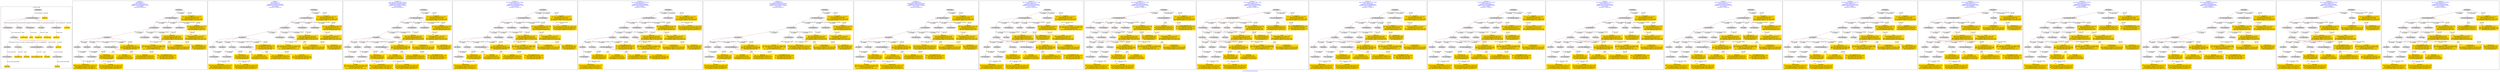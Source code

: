 digraph n0 {
fontcolor="blue"
remincross="true"
label="s13-s-art-institute-of-chicago.xml"
subgraph cluster_0 {
label="1-correct model"
n2[style="filled",color="white",fillcolor="lightgray",label="E12_Production1"];
n3[style="filled",color="white",fillcolor="lightgray",label="E21_Person1"];
n4[style="filled",color="white",fillcolor="lightgray",label="E69_Death1"];
n5[style="filled",color="white",fillcolor="lightgray",label="E74_Group1"];
n6[style="filled",color="white",fillcolor="lightgray",label="E82_Actor_Appellation1"];
n7[style="filled",color="white",fillcolor="lightgray",label="E67_Birth1"];
n8[shape="plaintext",style="filled",fillcolor="gold",label="Artist_URI"];
n9[style="filled",color="white",fillcolor="lightgray",label="E22_Man-Made_Object1"];
n10[style="filled",color="white",fillcolor="lightgray",label="E35_Title1"];
n11[style="filled",color="white",fillcolor="lightgray",label="E8_Acquisition1"];
n12[style="filled",color="white",fillcolor="lightgray",label="E55_Type1"];
n13[style="filled",color="white",fillcolor="lightgray",label="E54_Dimension1"];
n14[shape="plaintext",style="filled",fillcolor="gold",label="Linktodata"];
n15[shape="plaintext",style="filled",fillcolor="gold",label="Titleofartwork"];
n16[style="filled",color="white",fillcolor="lightgray",label="E38_Image1"];
n17[shape="plaintext",style="filled",fillcolor="gold",label="ImageURL"];
n18[style="filled",color="white",fillcolor="lightgray",label="E52_Time-Span1"];
n19[shape="plaintext",style="filled",fillcolor="gold",label="birthYear"];
n20[style="filled",color="white",fillcolor="lightgray",label="E52_Time-Span2"];
n21[shape="plaintext",style="filled",fillcolor="gold",label="deathYear"];
n22[shape="plaintext",style="filled",fillcolor="gold",label="Dimensions"];
n23[shape="plaintext",style="filled",fillcolor="gold",label="Technique_uri"];
n24[shape="plaintext",style="filled",fillcolor="gold",label="Typeofartwork"];
n25[shape="plaintext",style="filled",fillcolor="gold",label="Nationality_uri"];
n26[shape="plaintext",style="filled",fillcolor="gold",label="Nationality"];
n27[shape="plaintext",style="filled",fillcolor="gold",label="Artist_Appellation_URI"];
n28[shape="plaintext",style="filled",fillcolor="gold",label="Artistname"];
n29[shape="plaintext",style="filled",fillcolor="gold",label="Credit"];
}
subgraph cluster_1 {
label="candidate 0\nlink coherence:1.0\nnode coherence:1.0\nconfidence:0.5387201001836919\nmapping score:0.5486209857755163\ncost:26.99965\n-precision:0.85-recall:0.85"
n31[style="filled",color="white",fillcolor="lightgray",label="E12_Production1"];
n32[style="filled",color="white",fillcolor="lightgray",label="E21_Person1"];
n33[style="filled",color="white",fillcolor="lightgray",label="E52_Time-Span2"];
n34[style="filled",color="white",fillcolor="lightgray",label="E55_Type1"];
n35[style="filled",color="white",fillcolor="lightgray",label="E67_Birth1"];
n36[style="filled",color="white",fillcolor="lightgray",label="E69_Death1"];
n37[style="filled",color="white",fillcolor="lightgray",label="E74_Group1"];
n38[style="filled",color="white",fillcolor="lightgray",label="E82_Actor_Appellation1"];
n39[style="filled",color="white",fillcolor="lightgray",label="E22_Man-Made_Object1"];
n40[style="filled",color="white",fillcolor="lightgray",label="E54_Dimension1"];
n41[style="filled",color="white",fillcolor="lightgray",label="E8_Acquisition1"];
n42[style="filled",color="white",fillcolor="lightgray",label="E38_Image1"];
n43[style="filled",color="white",fillcolor="lightgray",label="E52_Time-Span1"];
n44[style="filled",color="white",fillcolor="lightgray",label="E52_Time-Span3"];
n45[shape="plaintext",style="filled",fillcolor="gold",label="Credit\n[E8_Acquisition,P3_has_note,0.387]\n[E30_Right,P3_has_note,0.377]\n[E33_Linguistic_Object,P3_has_note,0.171]\n[E73_Information_Object,P3_has_note,0.065]"];
n46[shape="plaintext",style="filled",fillcolor="gold",label="Artist_URI\n[E21_Person,classLink,0.311]\n[E82_Actor_Appellation,classLink,0.249]\n[E22_Man-Made_Object,classLink,0.245]\n[E38_Image,classLink,0.195]"];
n47[shape="plaintext",style="filled",fillcolor="gold",label="Dimensions\n[E54_Dimension,P3_has_note,0.924]\n[E82_Actor_Appellation,label,0.041]\n[E33_Linguistic_Object,P3_has_note,0.023]\n[E73_Information_Object,P3_has_note,0.013]"];
n48[shape="plaintext",style="filled",fillcolor="gold",label="Linktodata\n[E22_Man-Made_Object,classLink,0.824]\n[E38_Image,classLink,0.133]\n[E54_Dimension,P3_has_note,0.028]\n[E82_Actor_Appellation,label,0.016]"];
n49[shape="plaintext",style="filled",fillcolor="gold",label="ImageURL\n[E22_Man-Made_Object,classLink,0.597]\n[E38_Image,classLink,0.348]\n[E73_Information_Object,P3_has_note,0.028]\n[E33_Linguistic_Object,P3_has_note,0.027]"];
n50[shape="plaintext",style="filled",fillcolor="gold",label="Nationality_uri\n[E74_Group,classLink,0.712]\n[E55_Type,classLink,0.158]\n[E57_Material,classLink,0.082]\n[E74_Group,label,0.048]"];
n51[shape="plaintext",style="filled",fillcolor="gold",label="Typeofartwork\n[E55_Type,label,0.51]\n[E29_Design_or_Procedure,P3_has_note,0.436]\n[E73_Information_Object,P3_has_note,0.032]\n[E33_Linguistic_Object,P3_has_note,0.023]"];
n52[shape="plaintext",style="filled",fillcolor="gold",label="Nationality\n[E74_Group,label,0.554]\n[E74_Group,classLink,0.345]\n[E8_Acquisition,P3_has_note,0.052]\n[E30_Right,P3_has_note,0.049]"];
n53[shape="plaintext",style="filled",fillcolor="gold",label="deathYear\n[E52_Time-Span,P82_at_some_time_within,0.428]\n[E52_Time-Span,P82b_end_of_the_end,0.342]\n[E52_Time-Span,P82a_begin_of_the_begin,0.194]\n[E33_Linguistic_Object,P3_has_note,0.037]"];
n54[shape="plaintext",style="filled",fillcolor="gold",label="Titleofartwork\n[E52_Time-Span,P82_at_some_time_within,0.347]\n[E33_Linguistic_Object,P3_has_note,0.241]\n[E73_Information_Object,P3_has_note,0.24]\n[E52_Time-Span,P82a_begin_of_the_begin,0.173]"];
n55[shape="plaintext",style="filled",fillcolor="gold",label="Artistname\n[E82_Actor_Appellation,label,0.514]\n[E22_Man-Made_Object,classLink,0.202]\n[E8_Acquisition,P3_has_note,0.144]\n[E33_Linguistic_Object,P3_has_note,0.14]"];
n56[shape="plaintext",style="filled",fillcolor="gold",label="Technique_uri\n[E57_Material,classLink,0.437]\n[E55_Type,classLink,0.381]\n[E74_Group,classLink,0.181]\n[E55_Type,label,0.001]"];
n57[shape="plaintext",style="filled",fillcolor="gold",label="birthYear\n[E52_Time-Span,P82a_begin_of_the_begin,0.465]\n[E52_Time-Span,P82_at_some_time_within,0.442]\n[E52_Time-Span,label,0.06]\n[E22_Man-Made_Object,P3_has_note,0.033]"];
n58[shape="plaintext",style="filled",fillcolor="gold",label="Artist_Appellation_URI\n[E82_Actor_Appellation,classLink,0.863]\n[E21_Person,classLink,0.056]\n[E22_Man-Made_Object,classLink,0.045]\n[E38_Image,classLink,0.036]"];
}
subgraph cluster_2 {
label="candidate 1\nlink coherence:1.0\nnode coherence:1.0\nconfidence:0.4766433759306849\nmapping score:0.5279287443578474\ncost:26.99965\n-precision:0.78-recall:0.78"
n60[style="filled",color="white",fillcolor="lightgray",label="E12_Production1"];
n61[style="filled",color="white",fillcolor="lightgray",label="E21_Person1"];
n62[style="filled",color="white",fillcolor="lightgray",label="E52_Time-Span2"];
n63[style="filled",color="white",fillcolor="lightgray",label="E55_Type1"];
n64[style="filled",color="white",fillcolor="lightgray",label="E67_Birth1"];
n65[style="filled",color="white",fillcolor="lightgray",label="E69_Death1"];
n66[style="filled",color="white",fillcolor="lightgray",label="E74_Group1"];
n67[style="filled",color="white",fillcolor="lightgray",label="E82_Actor_Appellation1"];
n68[style="filled",color="white",fillcolor="lightgray",label="E22_Man-Made_Object1"];
n69[style="filled",color="white",fillcolor="lightgray",label="E54_Dimension1"];
n70[style="filled",color="white",fillcolor="lightgray",label="E8_Acquisition1"];
n71[style="filled",color="white",fillcolor="lightgray",label="E38_Image1"];
n72[style="filled",color="white",fillcolor="lightgray",label="E52_Time-Span1"];
n73[style="filled",color="white",fillcolor="lightgray",label="E52_Time-Span3"];
n74[shape="plaintext",style="filled",fillcolor="gold",label="Credit\n[E8_Acquisition,P3_has_note,0.387]\n[E30_Right,P3_has_note,0.377]\n[E33_Linguistic_Object,P3_has_note,0.171]\n[E73_Information_Object,P3_has_note,0.065]"];
n75[shape="plaintext",style="filled",fillcolor="gold",label="Artist_Appellation_URI\n[E82_Actor_Appellation,classLink,0.863]\n[E21_Person,classLink,0.056]\n[E22_Man-Made_Object,classLink,0.045]\n[E38_Image,classLink,0.036]"];
n76[shape="plaintext",style="filled",fillcolor="gold",label="Dimensions\n[E54_Dimension,P3_has_note,0.924]\n[E82_Actor_Appellation,label,0.041]\n[E33_Linguistic_Object,P3_has_note,0.023]\n[E73_Information_Object,P3_has_note,0.013]"];
n77[shape="plaintext",style="filled",fillcolor="gold",label="Linktodata\n[E22_Man-Made_Object,classLink,0.824]\n[E38_Image,classLink,0.133]\n[E54_Dimension,P3_has_note,0.028]\n[E82_Actor_Appellation,label,0.016]"];
n78[shape="plaintext",style="filled",fillcolor="gold",label="ImageURL\n[E22_Man-Made_Object,classLink,0.597]\n[E38_Image,classLink,0.348]\n[E73_Information_Object,P3_has_note,0.028]\n[E33_Linguistic_Object,P3_has_note,0.027]"];
n79[shape="plaintext",style="filled",fillcolor="gold",label="Nationality_uri\n[E74_Group,classLink,0.712]\n[E55_Type,classLink,0.158]\n[E57_Material,classLink,0.082]\n[E74_Group,label,0.048]"];
n80[shape="plaintext",style="filled",fillcolor="gold",label="Typeofartwork\n[E55_Type,label,0.51]\n[E29_Design_or_Procedure,P3_has_note,0.436]\n[E73_Information_Object,P3_has_note,0.032]\n[E33_Linguistic_Object,P3_has_note,0.023]"];
n81[shape="plaintext",style="filled",fillcolor="gold",label="Nationality\n[E74_Group,label,0.554]\n[E74_Group,classLink,0.345]\n[E8_Acquisition,P3_has_note,0.052]\n[E30_Right,P3_has_note,0.049]"];
n82[shape="plaintext",style="filled",fillcolor="gold",label="deathYear\n[E52_Time-Span,P82_at_some_time_within,0.428]\n[E52_Time-Span,P82b_end_of_the_end,0.342]\n[E52_Time-Span,P82a_begin_of_the_begin,0.194]\n[E33_Linguistic_Object,P3_has_note,0.037]"];
n83[shape="plaintext",style="filled",fillcolor="gold",label="Titleofartwork\n[E52_Time-Span,P82_at_some_time_within,0.347]\n[E33_Linguistic_Object,P3_has_note,0.241]\n[E73_Information_Object,P3_has_note,0.24]\n[E52_Time-Span,P82a_begin_of_the_begin,0.173]"];
n84[shape="plaintext",style="filled",fillcolor="gold",label="Artistname\n[E82_Actor_Appellation,label,0.514]\n[E22_Man-Made_Object,classLink,0.202]\n[E8_Acquisition,P3_has_note,0.144]\n[E33_Linguistic_Object,P3_has_note,0.14]"];
n85[shape="plaintext",style="filled",fillcolor="gold",label="Technique_uri\n[E57_Material,classLink,0.437]\n[E55_Type,classLink,0.381]\n[E74_Group,classLink,0.181]\n[E55_Type,label,0.001]"];
n86[shape="plaintext",style="filled",fillcolor="gold",label="birthYear\n[E52_Time-Span,P82a_begin_of_the_begin,0.465]\n[E52_Time-Span,P82_at_some_time_within,0.442]\n[E52_Time-Span,label,0.06]\n[E22_Man-Made_Object,P3_has_note,0.033]"];
n87[shape="plaintext",style="filled",fillcolor="gold",label="Artist_URI\n[E21_Person,classLink,0.311]\n[E82_Actor_Appellation,classLink,0.249]\n[E22_Man-Made_Object,classLink,0.245]\n[E38_Image,classLink,0.195]"];
}
subgraph cluster_3 {
label="candidate 10\nlink coherence:0.9615384615384616\nnode coherence:0.9583333333333334\nconfidence:0.5403906701249815\nmapping score:0.5471937154384859\ncost:124.99968\n-precision:0.88-recall:0.85"
n89[style="filled",color="white",fillcolor="lightgray",label="E12_Production1"];
n90[style="filled",color="white",fillcolor="lightgray",label="E21_Person1"];
n91[style="filled",color="white",fillcolor="lightgray",label="E55_Type1"];
n92[style="filled",color="white",fillcolor="lightgray",label="E67_Birth1"];
n93[style="filled",color="white",fillcolor="lightgray",label="E69_Death1"];
n94[style="filled",color="white",fillcolor="lightgray",label="E74_Group1"];
n95[style="filled",color="white",fillcolor="lightgray",label="E82_Actor_Appellation1"];
n96[style="filled",color="white",fillcolor="lightgray",label="E22_Man-Made_Object1"];
n97[style="filled",color="white",fillcolor="lightgray",label="E54_Dimension1"];
n98[style="filled",color="white",fillcolor="lightgray",label="E8_Acquisition1"];
n99[style="filled",color="white",fillcolor="lightgray",label="E38_Image1"];
n100[style="filled",color="white",fillcolor="lightgray",label="E52_Time-Span1"];
n101[style="filled",color="white",fillcolor="lightgray",label="E52_Time-Span3"];
n102[shape="plaintext",style="filled",fillcolor="gold",label="birthYear\n[E52_Time-Span,P82a_begin_of_the_begin,0.465]\n[E52_Time-Span,P82_at_some_time_within,0.442]\n[E52_Time-Span,label,0.06]\n[E22_Man-Made_Object,P3_has_note,0.033]"];
n103[shape="plaintext",style="filled",fillcolor="gold",label="Credit\n[E8_Acquisition,P3_has_note,0.387]\n[E30_Right,P3_has_note,0.377]\n[E33_Linguistic_Object,P3_has_note,0.171]\n[E73_Information_Object,P3_has_note,0.065]"];
n104[shape="plaintext",style="filled",fillcolor="gold",label="Artist_URI\n[E21_Person,classLink,0.311]\n[E82_Actor_Appellation,classLink,0.249]\n[E22_Man-Made_Object,classLink,0.245]\n[E38_Image,classLink,0.195]"];
n105[shape="plaintext",style="filled",fillcolor="gold",label="Dimensions\n[E54_Dimension,P3_has_note,0.924]\n[E82_Actor_Appellation,label,0.041]\n[E33_Linguistic_Object,P3_has_note,0.023]\n[E73_Information_Object,P3_has_note,0.013]"];
n106[shape="plaintext",style="filled",fillcolor="gold",label="Linktodata\n[E22_Man-Made_Object,classLink,0.824]\n[E38_Image,classLink,0.133]\n[E54_Dimension,P3_has_note,0.028]\n[E82_Actor_Appellation,label,0.016]"];
n107[shape="plaintext",style="filled",fillcolor="gold",label="ImageURL\n[E22_Man-Made_Object,classLink,0.597]\n[E38_Image,classLink,0.348]\n[E73_Information_Object,P3_has_note,0.028]\n[E33_Linguistic_Object,P3_has_note,0.027]"];
n108[shape="plaintext",style="filled",fillcolor="gold",label="Nationality_uri\n[E74_Group,classLink,0.712]\n[E55_Type,classLink,0.158]\n[E57_Material,classLink,0.082]\n[E74_Group,label,0.048]"];
n109[shape="plaintext",style="filled",fillcolor="gold",label="Typeofartwork\n[E55_Type,label,0.51]\n[E29_Design_or_Procedure,P3_has_note,0.436]\n[E73_Information_Object,P3_has_note,0.032]\n[E33_Linguistic_Object,P3_has_note,0.023]"];
n110[shape="plaintext",style="filled",fillcolor="gold",label="Nationality\n[E74_Group,label,0.554]\n[E74_Group,classLink,0.345]\n[E8_Acquisition,P3_has_note,0.052]\n[E30_Right,P3_has_note,0.049]"];
n111[shape="plaintext",style="filled",fillcolor="gold",label="deathYear\n[E52_Time-Span,P82_at_some_time_within,0.428]\n[E52_Time-Span,P82b_end_of_the_end,0.342]\n[E52_Time-Span,P82a_begin_of_the_begin,0.194]\n[E33_Linguistic_Object,P3_has_note,0.037]"];
n112[shape="plaintext",style="filled",fillcolor="gold",label="Titleofartwork\n[E52_Time-Span,P82_at_some_time_within,0.347]\n[E33_Linguistic_Object,P3_has_note,0.241]\n[E73_Information_Object,P3_has_note,0.24]\n[E52_Time-Span,P82a_begin_of_the_begin,0.173]"];
n113[shape="plaintext",style="filled",fillcolor="gold",label="Artistname\n[E82_Actor_Appellation,label,0.514]\n[E22_Man-Made_Object,classLink,0.202]\n[E8_Acquisition,P3_has_note,0.144]\n[E33_Linguistic_Object,P3_has_note,0.14]"];
n114[shape="plaintext",style="filled",fillcolor="gold",label="Technique_uri\n[E57_Material,classLink,0.437]\n[E55_Type,classLink,0.381]\n[E74_Group,classLink,0.181]\n[E55_Type,label,0.001]"];
n115[shape="plaintext",style="filled",fillcolor="gold",label="Artist_Appellation_URI\n[E82_Actor_Appellation,classLink,0.863]\n[E21_Person,classLink,0.056]\n[E22_Man-Made_Object,classLink,0.045]\n[E38_Image,classLink,0.036]"];
}
subgraph cluster_4 {
label="candidate 11\nlink coherence:0.9615384615384616\nnode coherence:1.0\nconfidence:0.5387201001836919\nmapping score:0.5486209857755163\ncost:125.009702\n-precision:0.81-recall:0.78"
n117[style="filled",color="white",fillcolor="lightgray",label="E12_Production1"];
n118[style="filled",color="white",fillcolor="lightgray",label="E21_Person1"];
n119[style="filled",color="white",fillcolor="lightgray",label="E52_Time-Span2"];
n120[style="filled",color="white",fillcolor="lightgray",label="E55_Type1"];
n121[style="filled",color="white",fillcolor="lightgray",label="E67_Birth1"];
n122[style="filled",color="white",fillcolor="lightgray",label="E74_Group1"];
n123[style="filled",color="white",fillcolor="lightgray",label="E82_Actor_Appellation1"];
n124[style="filled",color="white",fillcolor="lightgray",label="E22_Man-Made_Object1"];
n125[style="filled",color="white",fillcolor="lightgray",label="E54_Dimension1"];
n126[style="filled",color="white",fillcolor="lightgray",label="E8_Acquisition1"];
n127[style="filled",color="white",fillcolor="lightgray",label="E38_Image1"];
n128[style="filled",color="white",fillcolor="lightgray",label="E52_Time-Span1"];
n129[style="filled",color="white",fillcolor="lightgray",label="E52_Time-Span3"];
n130[shape="plaintext",style="filled",fillcolor="gold",label="Credit\n[E8_Acquisition,P3_has_note,0.387]\n[E30_Right,P3_has_note,0.377]\n[E33_Linguistic_Object,P3_has_note,0.171]\n[E73_Information_Object,P3_has_note,0.065]"];
n131[shape="plaintext",style="filled",fillcolor="gold",label="Artist_URI\n[E21_Person,classLink,0.311]\n[E82_Actor_Appellation,classLink,0.249]\n[E22_Man-Made_Object,classLink,0.245]\n[E38_Image,classLink,0.195]"];
n132[shape="plaintext",style="filled",fillcolor="gold",label="Dimensions\n[E54_Dimension,P3_has_note,0.924]\n[E82_Actor_Appellation,label,0.041]\n[E33_Linguistic_Object,P3_has_note,0.023]\n[E73_Information_Object,P3_has_note,0.013]"];
n133[shape="plaintext",style="filled",fillcolor="gold",label="Linktodata\n[E22_Man-Made_Object,classLink,0.824]\n[E38_Image,classLink,0.133]\n[E54_Dimension,P3_has_note,0.028]\n[E82_Actor_Appellation,label,0.016]"];
n134[shape="plaintext",style="filled",fillcolor="gold",label="ImageURL\n[E22_Man-Made_Object,classLink,0.597]\n[E38_Image,classLink,0.348]\n[E73_Information_Object,P3_has_note,0.028]\n[E33_Linguistic_Object,P3_has_note,0.027]"];
n135[shape="plaintext",style="filled",fillcolor="gold",label="Nationality_uri\n[E74_Group,classLink,0.712]\n[E55_Type,classLink,0.158]\n[E57_Material,classLink,0.082]\n[E74_Group,label,0.048]"];
n136[shape="plaintext",style="filled",fillcolor="gold",label="Typeofartwork\n[E55_Type,label,0.51]\n[E29_Design_or_Procedure,P3_has_note,0.436]\n[E73_Information_Object,P3_has_note,0.032]\n[E33_Linguistic_Object,P3_has_note,0.023]"];
n137[shape="plaintext",style="filled",fillcolor="gold",label="Nationality\n[E74_Group,label,0.554]\n[E74_Group,classLink,0.345]\n[E8_Acquisition,P3_has_note,0.052]\n[E30_Right,P3_has_note,0.049]"];
n138[shape="plaintext",style="filled",fillcolor="gold",label="deathYear\n[E52_Time-Span,P82_at_some_time_within,0.428]\n[E52_Time-Span,P82b_end_of_the_end,0.342]\n[E52_Time-Span,P82a_begin_of_the_begin,0.194]\n[E33_Linguistic_Object,P3_has_note,0.037]"];
n139[shape="plaintext",style="filled",fillcolor="gold",label="Titleofartwork\n[E52_Time-Span,P82_at_some_time_within,0.347]\n[E33_Linguistic_Object,P3_has_note,0.241]\n[E73_Information_Object,P3_has_note,0.24]\n[E52_Time-Span,P82a_begin_of_the_begin,0.173]"];
n140[shape="plaintext",style="filled",fillcolor="gold",label="Artistname\n[E82_Actor_Appellation,label,0.514]\n[E22_Man-Made_Object,classLink,0.202]\n[E8_Acquisition,P3_has_note,0.144]\n[E33_Linguistic_Object,P3_has_note,0.14]"];
n141[shape="plaintext",style="filled",fillcolor="gold",label="Technique_uri\n[E57_Material,classLink,0.437]\n[E55_Type,classLink,0.381]\n[E74_Group,classLink,0.181]\n[E55_Type,label,0.001]"];
n142[shape="plaintext",style="filled",fillcolor="gold",label="birthYear\n[E52_Time-Span,P82a_begin_of_the_begin,0.465]\n[E52_Time-Span,P82_at_some_time_within,0.442]\n[E52_Time-Span,label,0.06]\n[E22_Man-Made_Object,P3_has_note,0.033]"];
n143[shape="plaintext",style="filled",fillcolor="gold",label="Artist_Appellation_URI\n[E82_Actor_Appellation,classLink,0.863]\n[E21_Person,classLink,0.056]\n[E22_Man-Made_Object,classLink,0.045]\n[E38_Image,classLink,0.036]"];
}
subgraph cluster_5 {
label="candidate 12\nlink coherence:0.9615384615384616\nnode coherence:1.0\nconfidence:0.4766433759306849\nmapping score:0.5279287443578474\ncost:125.009702\n-precision:0.73-recall:0.7"
n145[style="filled",color="white",fillcolor="lightgray",label="E12_Production1"];
n146[style="filled",color="white",fillcolor="lightgray",label="E21_Person1"];
n147[style="filled",color="white",fillcolor="lightgray",label="E52_Time-Span2"];
n148[style="filled",color="white",fillcolor="lightgray",label="E55_Type1"];
n149[style="filled",color="white",fillcolor="lightgray",label="E67_Birth1"];
n150[style="filled",color="white",fillcolor="lightgray",label="E74_Group1"];
n151[style="filled",color="white",fillcolor="lightgray",label="E82_Actor_Appellation1"];
n152[style="filled",color="white",fillcolor="lightgray",label="E22_Man-Made_Object1"];
n153[style="filled",color="white",fillcolor="lightgray",label="E54_Dimension1"];
n154[style="filled",color="white",fillcolor="lightgray",label="E8_Acquisition1"];
n155[style="filled",color="white",fillcolor="lightgray",label="E38_Image1"];
n156[style="filled",color="white",fillcolor="lightgray",label="E52_Time-Span1"];
n157[style="filled",color="white",fillcolor="lightgray",label="E52_Time-Span3"];
n158[shape="plaintext",style="filled",fillcolor="gold",label="Credit\n[E8_Acquisition,P3_has_note,0.387]\n[E30_Right,P3_has_note,0.377]\n[E33_Linguistic_Object,P3_has_note,0.171]\n[E73_Information_Object,P3_has_note,0.065]"];
n159[shape="plaintext",style="filled",fillcolor="gold",label="Artist_Appellation_URI\n[E82_Actor_Appellation,classLink,0.863]\n[E21_Person,classLink,0.056]\n[E22_Man-Made_Object,classLink,0.045]\n[E38_Image,classLink,0.036]"];
n160[shape="plaintext",style="filled",fillcolor="gold",label="Dimensions\n[E54_Dimension,P3_has_note,0.924]\n[E82_Actor_Appellation,label,0.041]\n[E33_Linguistic_Object,P3_has_note,0.023]\n[E73_Information_Object,P3_has_note,0.013]"];
n161[shape="plaintext",style="filled",fillcolor="gold",label="Linktodata\n[E22_Man-Made_Object,classLink,0.824]\n[E38_Image,classLink,0.133]\n[E54_Dimension,P3_has_note,0.028]\n[E82_Actor_Appellation,label,0.016]"];
n162[shape="plaintext",style="filled",fillcolor="gold",label="ImageURL\n[E22_Man-Made_Object,classLink,0.597]\n[E38_Image,classLink,0.348]\n[E73_Information_Object,P3_has_note,0.028]\n[E33_Linguistic_Object,P3_has_note,0.027]"];
n163[shape="plaintext",style="filled",fillcolor="gold",label="Nationality_uri\n[E74_Group,classLink,0.712]\n[E55_Type,classLink,0.158]\n[E57_Material,classLink,0.082]\n[E74_Group,label,0.048]"];
n164[shape="plaintext",style="filled",fillcolor="gold",label="Typeofartwork\n[E55_Type,label,0.51]\n[E29_Design_or_Procedure,P3_has_note,0.436]\n[E73_Information_Object,P3_has_note,0.032]\n[E33_Linguistic_Object,P3_has_note,0.023]"];
n165[shape="plaintext",style="filled",fillcolor="gold",label="Nationality\n[E74_Group,label,0.554]\n[E74_Group,classLink,0.345]\n[E8_Acquisition,P3_has_note,0.052]\n[E30_Right,P3_has_note,0.049]"];
n166[shape="plaintext",style="filled",fillcolor="gold",label="deathYear\n[E52_Time-Span,P82_at_some_time_within,0.428]\n[E52_Time-Span,P82b_end_of_the_end,0.342]\n[E52_Time-Span,P82a_begin_of_the_begin,0.194]\n[E33_Linguistic_Object,P3_has_note,0.037]"];
n167[shape="plaintext",style="filled",fillcolor="gold",label="Titleofartwork\n[E52_Time-Span,P82_at_some_time_within,0.347]\n[E33_Linguistic_Object,P3_has_note,0.241]\n[E73_Information_Object,P3_has_note,0.24]\n[E52_Time-Span,P82a_begin_of_the_begin,0.173]"];
n168[shape="plaintext",style="filled",fillcolor="gold",label="Artistname\n[E82_Actor_Appellation,label,0.514]\n[E22_Man-Made_Object,classLink,0.202]\n[E8_Acquisition,P3_has_note,0.144]\n[E33_Linguistic_Object,P3_has_note,0.14]"];
n169[shape="plaintext",style="filled",fillcolor="gold",label="Technique_uri\n[E57_Material,classLink,0.437]\n[E55_Type,classLink,0.381]\n[E74_Group,classLink,0.181]\n[E55_Type,label,0.001]"];
n170[shape="plaintext",style="filled",fillcolor="gold",label="birthYear\n[E52_Time-Span,P82a_begin_of_the_begin,0.465]\n[E52_Time-Span,P82_at_some_time_within,0.442]\n[E52_Time-Span,label,0.06]\n[E22_Man-Made_Object,P3_has_note,0.033]"];
n171[shape="plaintext",style="filled",fillcolor="gold",label="Artist_URI\n[E21_Person,classLink,0.311]\n[E82_Actor_Appellation,classLink,0.249]\n[E22_Man-Made_Object,classLink,0.245]\n[E38_Image,classLink,0.195]"];
}
subgraph cluster_6 {
label="candidate 13\nlink coherence:0.96\nnode coherence:0.9583333333333334\nconfidence:0.5403906701249815\nmapping score:0.5471937154384859\ncost:24.9997\n-precision:0.8-recall:0.74"
n173[style="filled",color="white",fillcolor="lightgray",label="E12_Production1"];
n174[style="filled",color="white",fillcolor="lightgray",label="E21_Person1"];
n175[style="filled",color="white",fillcolor="lightgray",label="E52_Time-Span2"];
n176[style="filled",color="white",fillcolor="lightgray",label="E55_Type1"];
n177[style="filled",color="white",fillcolor="lightgray",label="E67_Birth1"];
n178[style="filled",color="white",fillcolor="lightgray",label="E74_Group1"];
n179[style="filled",color="white",fillcolor="lightgray",label="E82_Actor_Appellation1"];
n180[style="filled",color="white",fillcolor="lightgray",label="E22_Man-Made_Object1"];
n181[style="filled",color="white",fillcolor="lightgray",label="E54_Dimension1"];
n182[style="filled",color="white",fillcolor="lightgray",label="E8_Acquisition1"];
n183[style="filled",color="white",fillcolor="lightgray",label="E38_Image1"];
n184[style="filled",color="white",fillcolor="lightgray",label="E52_Time-Span1"];
n185[shape="plaintext",style="filled",fillcolor="gold",label="Credit\n[E8_Acquisition,P3_has_note,0.387]\n[E30_Right,P3_has_note,0.377]\n[E33_Linguistic_Object,P3_has_note,0.171]\n[E73_Information_Object,P3_has_note,0.065]"];
n186[shape="plaintext",style="filled",fillcolor="gold",label="Artist_URI\n[E21_Person,classLink,0.311]\n[E82_Actor_Appellation,classLink,0.249]\n[E22_Man-Made_Object,classLink,0.245]\n[E38_Image,classLink,0.195]"];
n187[shape="plaintext",style="filled",fillcolor="gold",label="birthYear\n[E52_Time-Span,P82a_begin_of_the_begin,0.465]\n[E52_Time-Span,P82_at_some_time_within,0.442]\n[E52_Time-Span,label,0.06]\n[E22_Man-Made_Object,P3_has_note,0.033]"];
n188[shape="plaintext",style="filled",fillcolor="gold",label="Dimensions\n[E54_Dimension,P3_has_note,0.924]\n[E82_Actor_Appellation,label,0.041]\n[E33_Linguistic_Object,P3_has_note,0.023]\n[E73_Information_Object,P3_has_note,0.013]"];
n189[shape="plaintext",style="filled",fillcolor="gold",label="Linktodata\n[E22_Man-Made_Object,classLink,0.824]\n[E38_Image,classLink,0.133]\n[E54_Dimension,P3_has_note,0.028]\n[E82_Actor_Appellation,label,0.016]"];
n190[shape="plaintext",style="filled",fillcolor="gold",label="ImageURL\n[E22_Man-Made_Object,classLink,0.597]\n[E38_Image,classLink,0.348]\n[E73_Information_Object,P3_has_note,0.028]\n[E33_Linguistic_Object,P3_has_note,0.027]"];
n191[shape="plaintext",style="filled",fillcolor="gold",label="Nationality_uri\n[E74_Group,classLink,0.712]\n[E55_Type,classLink,0.158]\n[E57_Material,classLink,0.082]\n[E74_Group,label,0.048]"];
n192[shape="plaintext",style="filled",fillcolor="gold",label="Typeofartwork\n[E55_Type,label,0.51]\n[E29_Design_or_Procedure,P3_has_note,0.436]\n[E73_Information_Object,P3_has_note,0.032]\n[E33_Linguistic_Object,P3_has_note,0.023]"];
n193[shape="plaintext",style="filled",fillcolor="gold",label="Nationality\n[E74_Group,label,0.554]\n[E74_Group,classLink,0.345]\n[E8_Acquisition,P3_has_note,0.052]\n[E30_Right,P3_has_note,0.049]"];
n194[shape="plaintext",style="filled",fillcolor="gold",label="deathYear\n[E52_Time-Span,P82_at_some_time_within,0.428]\n[E52_Time-Span,P82b_end_of_the_end,0.342]\n[E52_Time-Span,P82a_begin_of_the_begin,0.194]\n[E33_Linguistic_Object,P3_has_note,0.037]"];
n195[shape="plaintext",style="filled",fillcolor="gold",label="Artistname\n[E82_Actor_Appellation,label,0.514]\n[E22_Man-Made_Object,classLink,0.202]\n[E8_Acquisition,P3_has_note,0.144]\n[E33_Linguistic_Object,P3_has_note,0.14]"];
n196[shape="plaintext",style="filled",fillcolor="gold",label="Technique_uri\n[E57_Material,classLink,0.437]\n[E55_Type,classLink,0.381]\n[E74_Group,classLink,0.181]\n[E55_Type,label,0.001]"];
n197[shape="plaintext",style="filled",fillcolor="gold",label="Titleofartwork\n[E52_Time-Span,P82_at_some_time_within,0.347]\n[E33_Linguistic_Object,P3_has_note,0.241]\n[E73_Information_Object,P3_has_note,0.24]\n[E52_Time-Span,P82a_begin_of_the_begin,0.173]"];
n198[shape="plaintext",style="filled",fillcolor="gold",label="Artist_Appellation_URI\n[E82_Actor_Appellation,classLink,0.863]\n[E21_Person,classLink,0.056]\n[E22_Man-Made_Object,classLink,0.045]\n[E38_Image,classLink,0.036]"];
}
subgraph cluster_7 {
label="candidate 14\nlink coherence:0.96\nnode coherence:0.9583333333333334\nconfidence:0.5403906701249815\nmapping score:0.5471937154384859\ncost:123.9997\n-precision:0.84-recall:0.78"
n200[style="filled",color="white",fillcolor="lightgray",label="E12_Production1"];
n201[style="filled",color="white",fillcolor="lightgray",label="E21_Person1"];
n202[style="filled",color="white",fillcolor="lightgray",label="E52_Time-Span2"];
n203[style="filled",color="white",fillcolor="lightgray",label="E55_Type1"];
n204[style="filled",color="white",fillcolor="lightgray",label="E67_Birth1"];
n205[style="filled",color="white",fillcolor="lightgray",label="E74_Group1"];
n206[style="filled",color="white",fillcolor="lightgray",label="E82_Actor_Appellation1"];
n207[style="filled",color="white",fillcolor="lightgray",label="E22_Man-Made_Object1"];
n208[style="filled",color="white",fillcolor="lightgray",label="E54_Dimension1"];
n209[style="filled",color="white",fillcolor="lightgray",label="E8_Acquisition1"];
n210[style="filled",color="white",fillcolor="lightgray",label="E38_Image1"];
n211[style="filled",color="white",fillcolor="lightgray",label="E52_Time-Span1"];
n212[shape="plaintext",style="filled",fillcolor="gold",label="birthYear\n[E52_Time-Span,P82a_begin_of_the_begin,0.465]\n[E52_Time-Span,P82_at_some_time_within,0.442]\n[E52_Time-Span,label,0.06]\n[E22_Man-Made_Object,P3_has_note,0.033]"];
n213[shape="plaintext",style="filled",fillcolor="gold",label="Credit\n[E8_Acquisition,P3_has_note,0.387]\n[E30_Right,P3_has_note,0.377]\n[E33_Linguistic_Object,P3_has_note,0.171]\n[E73_Information_Object,P3_has_note,0.065]"];
n214[shape="plaintext",style="filled",fillcolor="gold",label="Artist_URI\n[E21_Person,classLink,0.311]\n[E82_Actor_Appellation,classLink,0.249]\n[E22_Man-Made_Object,classLink,0.245]\n[E38_Image,classLink,0.195]"];
n215[shape="plaintext",style="filled",fillcolor="gold",label="Dimensions\n[E54_Dimension,P3_has_note,0.924]\n[E82_Actor_Appellation,label,0.041]\n[E33_Linguistic_Object,P3_has_note,0.023]\n[E73_Information_Object,P3_has_note,0.013]"];
n216[shape="plaintext",style="filled",fillcolor="gold",label="Linktodata\n[E22_Man-Made_Object,classLink,0.824]\n[E38_Image,classLink,0.133]\n[E54_Dimension,P3_has_note,0.028]\n[E82_Actor_Appellation,label,0.016]"];
n217[shape="plaintext",style="filled",fillcolor="gold",label="ImageURL\n[E22_Man-Made_Object,classLink,0.597]\n[E38_Image,classLink,0.348]\n[E73_Information_Object,P3_has_note,0.028]\n[E33_Linguistic_Object,P3_has_note,0.027]"];
n218[shape="plaintext",style="filled",fillcolor="gold",label="Nationality_uri\n[E74_Group,classLink,0.712]\n[E55_Type,classLink,0.158]\n[E57_Material,classLink,0.082]\n[E74_Group,label,0.048]"];
n219[shape="plaintext",style="filled",fillcolor="gold",label="Typeofartwork\n[E55_Type,label,0.51]\n[E29_Design_or_Procedure,P3_has_note,0.436]\n[E73_Information_Object,P3_has_note,0.032]\n[E33_Linguistic_Object,P3_has_note,0.023]"];
n220[shape="plaintext",style="filled",fillcolor="gold",label="Nationality\n[E74_Group,label,0.554]\n[E74_Group,classLink,0.345]\n[E8_Acquisition,P3_has_note,0.052]\n[E30_Right,P3_has_note,0.049]"];
n221[shape="plaintext",style="filled",fillcolor="gold",label="Titleofartwork\n[E52_Time-Span,P82_at_some_time_within,0.347]\n[E33_Linguistic_Object,P3_has_note,0.241]\n[E73_Information_Object,P3_has_note,0.24]\n[E52_Time-Span,P82a_begin_of_the_begin,0.173]"];
n222[shape="plaintext",style="filled",fillcolor="gold",label="Artistname\n[E82_Actor_Appellation,label,0.514]\n[E22_Man-Made_Object,classLink,0.202]\n[E8_Acquisition,P3_has_note,0.144]\n[E33_Linguistic_Object,P3_has_note,0.14]"];
n223[shape="plaintext",style="filled",fillcolor="gold",label="Technique_uri\n[E57_Material,classLink,0.437]\n[E55_Type,classLink,0.381]\n[E74_Group,classLink,0.181]\n[E55_Type,label,0.001]"];
n224[shape="plaintext",style="filled",fillcolor="gold",label="deathYear\n[E52_Time-Span,P82_at_some_time_within,0.428]\n[E52_Time-Span,P82b_end_of_the_end,0.342]\n[E52_Time-Span,P82a_begin_of_the_begin,0.194]\n[E33_Linguistic_Object,P3_has_note,0.037]"];
n225[shape="plaintext",style="filled",fillcolor="gold",label="Artist_Appellation_URI\n[E82_Actor_Appellation,classLink,0.863]\n[E21_Person,classLink,0.056]\n[E22_Man-Made_Object,classLink,0.045]\n[E38_Image,classLink,0.036]"];
}
subgraph cluster_8 {
label="candidate 15\nlink coherence:0.9285714285714286\nnode coherence:1.0\nconfidence:0.5387201001836919\nmapping score:0.5367162238707545\ncost:127.009672\n-precision:0.79-recall:0.81"
n227[style="filled",color="white",fillcolor="lightgray",label="E12_Production1"];
n228[style="filled",color="white",fillcolor="lightgray",label="E21_Person1"];
n229[style="filled",color="white",fillcolor="lightgray",label="E55_Type1"];
n230[style="filled",color="white",fillcolor="lightgray",label="E67_Birth1"];
n231[style="filled",color="white",fillcolor="lightgray",label="E69_Death1"];
n232[style="filled",color="white",fillcolor="lightgray",label="E74_Group1"];
n233[style="filled",color="white",fillcolor="lightgray",label="E82_Actor_Appellation1"];
n234[style="filled",color="white",fillcolor="lightgray",label="E22_Man-Made_Object1"];
n235[style="filled",color="white",fillcolor="lightgray",label="E54_Dimension1"];
n236[style="filled",color="white",fillcolor="lightgray",label="E55_Type2"];
n237[style="filled",color="white",fillcolor="lightgray",label="E8_Acquisition1"];
n238[style="filled",color="white",fillcolor="lightgray",label="E38_Image1"];
n239[style="filled",color="white",fillcolor="lightgray",label="E52_Time-Span1"];
n240[style="filled",color="white",fillcolor="lightgray",label="E52_Time-Span3"];
n241[style="filled",color="white",fillcolor="lightgray",label="E52_Time-Span2"];
n242[shape="plaintext",style="filled",fillcolor="gold",label="Credit\n[E8_Acquisition,P3_has_note,0.387]\n[E30_Right,P3_has_note,0.377]\n[E33_Linguistic_Object,P3_has_note,0.171]\n[E73_Information_Object,P3_has_note,0.065]"];
n243[shape="plaintext",style="filled",fillcolor="gold",label="Artist_URI\n[E21_Person,classLink,0.311]\n[E82_Actor_Appellation,classLink,0.249]\n[E22_Man-Made_Object,classLink,0.245]\n[E38_Image,classLink,0.195]"];
n244[shape="plaintext",style="filled",fillcolor="gold",label="Dimensions\n[E54_Dimension,P3_has_note,0.924]\n[E82_Actor_Appellation,label,0.041]\n[E33_Linguistic_Object,P3_has_note,0.023]\n[E73_Information_Object,P3_has_note,0.013]"];
n245[shape="plaintext",style="filled",fillcolor="gold",label="Linktodata\n[E22_Man-Made_Object,classLink,0.824]\n[E38_Image,classLink,0.133]\n[E54_Dimension,P3_has_note,0.028]\n[E82_Actor_Appellation,label,0.016]"];
n246[shape="plaintext",style="filled",fillcolor="gold",label="Technique_uri\n[E57_Material,classLink,0.437]\n[E55_Type,classLink,0.381]\n[E74_Group,classLink,0.181]\n[E55_Type,label,0.001]"];
n247[shape="plaintext",style="filled",fillcolor="gold",label="ImageURL\n[E22_Man-Made_Object,classLink,0.597]\n[E38_Image,classLink,0.348]\n[E73_Information_Object,P3_has_note,0.028]\n[E33_Linguistic_Object,P3_has_note,0.027]"];
n248[shape="plaintext",style="filled",fillcolor="gold",label="Nationality_uri\n[E74_Group,classLink,0.712]\n[E55_Type,classLink,0.158]\n[E57_Material,classLink,0.082]\n[E74_Group,label,0.048]"];
n249[shape="plaintext",style="filled",fillcolor="gold",label="Typeofartwork\n[E55_Type,label,0.51]\n[E29_Design_or_Procedure,P3_has_note,0.436]\n[E73_Information_Object,P3_has_note,0.032]\n[E33_Linguistic_Object,P3_has_note,0.023]"];
n250[shape="plaintext",style="filled",fillcolor="gold",label="Nationality\n[E74_Group,label,0.554]\n[E74_Group,classLink,0.345]\n[E8_Acquisition,P3_has_note,0.052]\n[E30_Right,P3_has_note,0.049]"];
n251[shape="plaintext",style="filled",fillcolor="gold",label="deathYear\n[E52_Time-Span,P82_at_some_time_within,0.428]\n[E52_Time-Span,P82b_end_of_the_end,0.342]\n[E52_Time-Span,P82a_begin_of_the_begin,0.194]\n[E33_Linguistic_Object,P3_has_note,0.037]"];
n252[shape="plaintext",style="filled",fillcolor="gold",label="Titleofartwork\n[E52_Time-Span,P82_at_some_time_within,0.347]\n[E33_Linguistic_Object,P3_has_note,0.241]\n[E73_Information_Object,P3_has_note,0.24]\n[E52_Time-Span,P82a_begin_of_the_begin,0.173]"];
n253[shape="plaintext",style="filled",fillcolor="gold",label="Artistname\n[E82_Actor_Appellation,label,0.514]\n[E22_Man-Made_Object,classLink,0.202]\n[E8_Acquisition,P3_has_note,0.144]\n[E33_Linguistic_Object,P3_has_note,0.14]"];
n254[shape="plaintext",style="filled",fillcolor="gold",label="birthYear\n[E52_Time-Span,P82a_begin_of_the_begin,0.465]\n[E52_Time-Span,P82_at_some_time_within,0.442]\n[E52_Time-Span,label,0.06]\n[E22_Man-Made_Object,P3_has_note,0.033]"];
n255[shape="plaintext",style="filled",fillcolor="gold",label="Artist_Appellation_URI\n[E82_Actor_Appellation,classLink,0.863]\n[E21_Person,classLink,0.056]\n[E22_Man-Made_Object,classLink,0.045]\n[E38_Image,classLink,0.036]"];
}
subgraph cluster_9 {
label="candidate 16\nlink coherence:0.9285714285714286\nnode coherence:1.0\nconfidence:0.5387201001836919\nmapping score:0.5367162238707545\ncost:127.009682\n-precision:0.75-recall:0.78"
n257[style="filled",color="white",fillcolor="lightgray",label="E12_Production1"];
n258[style="filled",color="white",fillcolor="lightgray",label="E21_Person1"];
n259[style="filled",color="white",fillcolor="lightgray",label="E52_Time-Span2"];
n260[style="filled",color="white",fillcolor="lightgray",label="E55_Type1"];
n261[style="filled",color="white",fillcolor="lightgray",label="E67_Birth1"];
n262[style="filled",color="white",fillcolor="lightgray",label="E69_Death1"];
n263[style="filled",color="white",fillcolor="lightgray",label="E74_Group1"];
n264[style="filled",color="white",fillcolor="lightgray",label="E22_Man-Made_Object1"];
n265[style="filled",color="white",fillcolor="lightgray",label="E54_Dimension1"];
n266[style="filled",color="white",fillcolor="lightgray",label="E55_Type2"];
n267[style="filled",color="white",fillcolor="lightgray",label="E8_Acquisition1"];
n268[style="filled",color="white",fillcolor="lightgray",label="E38_Image1"];
n269[style="filled",color="white",fillcolor="lightgray",label="E52_Time-Span1"];
n270[style="filled",color="white",fillcolor="lightgray",label="E52_Time-Span3"];
n271[style="filled",color="white",fillcolor="lightgray",label="E82_Actor_Appellation1"];
n272[shape="plaintext",style="filled",fillcolor="gold",label="Credit\n[E8_Acquisition,P3_has_note,0.387]\n[E30_Right,P3_has_note,0.377]\n[E33_Linguistic_Object,P3_has_note,0.171]\n[E73_Information_Object,P3_has_note,0.065]"];
n273[shape="plaintext",style="filled",fillcolor="gold",label="Artist_URI\n[E21_Person,classLink,0.311]\n[E82_Actor_Appellation,classLink,0.249]\n[E22_Man-Made_Object,classLink,0.245]\n[E38_Image,classLink,0.195]"];
n274[shape="plaintext",style="filled",fillcolor="gold",label="Dimensions\n[E54_Dimension,P3_has_note,0.924]\n[E82_Actor_Appellation,label,0.041]\n[E33_Linguistic_Object,P3_has_note,0.023]\n[E73_Information_Object,P3_has_note,0.013]"];
n275[shape="plaintext",style="filled",fillcolor="gold",label="Linktodata\n[E22_Man-Made_Object,classLink,0.824]\n[E38_Image,classLink,0.133]\n[E54_Dimension,P3_has_note,0.028]\n[E82_Actor_Appellation,label,0.016]"];
n276[shape="plaintext",style="filled",fillcolor="gold",label="Technique_uri\n[E57_Material,classLink,0.437]\n[E55_Type,classLink,0.381]\n[E74_Group,classLink,0.181]\n[E55_Type,label,0.001]"];
n277[shape="plaintext",style="filled",fillcolor="gold",label="ImageURL\n[E22_Man-Made_Object,classLink,0.597]\n[E38_Image,classLink,0.348]\n[E73_Information_Object,P3_has_note,0.028]\n[E33_Linguistic_Object,P3_has_note,0.027]"];
n278[shape="plaintext",style="filled",fillcolor="gold",label="Nationality_uri\n[E74_Group,classLink,0.712]\n[E55_Type,classLink,0.158]\n[E57_Material,classLink,0.082]\n[E74_Group,label,0.048]"];
n279[shape="plaintext",style="filled",fillcolor="gold",label="Typeofartwork\n[E55_Type,label,0.51]\n[E29_Design_or_Procedure,P3_has_note,0.436]\n[E73_Information_Object,P3_has_note,0.032]\n[E33_Linguistic_Object,P3_has_note,0.023]"];
n280[shape="plaintext",style="filled",fillcolor="gold",label="Nationality\n[E74_Group,label,0.554]\n[E74_Group,classLink,0.345]\n[E8_Acquisition,P3_has_note,0.052]\n[E30_Right,P3_has_note,0.049]"];
n281[shape="plaintext",style="filled",fillcolor="gold",label="deathYear\n[E52_Time-Span,P82_at_some_time_within,0.428]\n[E52_Time-Span,P82b_end_of_the_end,0.342]\n[E52_Time-Span,P82a_begin_of_the_begin,0.194]\n[E33_Linguistic_Object,P3_has_note,0.037]"];
n282[shape="plaintext",style="filled",fillcolor="gold",label="Titleofartwork\n[E52_Time-Span,P82_at_some_time_within,0.347]\n[E33_Linguistic_Object,P3_has_note,0.241]\n[E73_Information_Object,P3_has_note,0.24]\n[E52_Time-Span,P82a_begin_of_the_begin,0.173]"];
n283[shape="plaintext",style="filled",fillcolor="gold",label="Artistname\n[E82_Actor_Appellation,label,0.514]\n[E22_Man-Made_Object,classLink,0.202]\n[E8_Acquisition,P3_has_note,0.144]\n[E33_Linguistic_Object,P3_has_note,0.14]"];
n284[shape="plaintext",style="filled",fillcolor="gold",label="birthYear\n[E52_Time-Span,P82a_begin_of_the_begin,0.465]\n[E52_Time-Span,P82_at_some_time_within,0.442]\n[E52_Time-Span,label,0.06]\n[E22_Man-Made_Object,P3_has_note,0.033]"];
n285[shape="plaintext",style="filled",fillcolor="gold",label="Artist_Appellation_URI\n[E82_Actor_Appellation,classLink,0.863]\n[E21_Person,classLink,0.056]\n[E22_Man-Made_Object,classLink,0.045]\n[E38_Image,classLink,0.036]"];
}
subgraph cluster_10 {
label="candidate 17\nlink coherence:0.9285714285714286\nnode coherence:1.0\nconfidence:0.5387201001836919\nmapping score:0.5367162238707545\ncost:127.009692\n-precision:0.75-recall:0.78"
n287[style="filled",color="white",fillcolor="lightgray",label="E12_Production1"];
n288[style="filled",color="white",fillcolor="lightgray",label="E21_Person1"];
n289[style="filled",color="white",fillcolor="lightgray",label="E52_Time-Span2"];
n290[style="filled",color="white",fillcolor="lightgray",label="E55_Type1"];
n291[style="filled",color="white",fillcolor="lightgray",label="E67_Birth1"];
n292[style="filled",color="white",fillcolor="lightgray",label="E69_Death1"];
n293[style="filled",color="white",fillcolor="lightgray",label="E74_Group1"];
n294[style="filled",color="white",fillcolor="lightgray",label="E22_Man-Made_Object1"];
n295[style="filled",color="white",fillcolor="lightgray",label="E54_Dimension1"];
n296[style="filled",color="white",fillcolor="lightgray",label="E55_Type3"];
n297[style="filled",color="white",fillcolor="lightgray",label="E8_Acquisition1"];
n298[style="filled",color="white",fillcolor="lightgray",label="E38_Image1"];
n299[style="filled",color="white",fillcolor="lightgray",label="E52_Time-Span1"];
n300[style="filled",color="white",fillcolor="lightgray",label="E52_Time-Span3"];
n301[style="filled",color="white",fillcolor="lightgray",label="E82_Actor_Appellation1"];
n302[shape="plaintext",style="filled",fillcolor="gold",label="Credit\n[E8_Acquisition,P3_has_note,0.387]\n[E30_Right,P3_has_note,0.377]\n[E33_Linguistic_Object,P3_has_note,0.171]\n[E73_Information_Object,P3_has_note,0.065]"];
n303[shape="plaintext",style="filled",fillcolor="gold",label="Artist_URI\n[E21_Person,classLink,0.311]\n[E82_Actor_Appellation,classLink,0.249]\n[E22_Man-Made_Object,classLink,0.245]\n[E38_Image,classLink,0.195]"];
n304[shape="plaintext",style="filled",fillcolor="gold",label="Dimensions\n[E54_Dimension,P3_has_note,0.924]\n[E82_Actor_Appellation,label,0.041]\n[E33_Linguistic_Object,P3_has_note,0.023]\n[E73_Information_Object,P3_has_note,0.013]"];
n305[shape="plaintext",style="filled",fillcolor="gold",label="Linktodata\n[E22_Man-Made_Object,classLink,0.824]\n[E38_Image,classLink,0.133]\n[E54_Dimension,P3_has_note,0.028]\n[E82_Actor_Appellation,label,0.016]"];
n306[shape="plaintext",style="filled",fillcolor="gold",label="Technique_uri\n[E57_Material,classLink,0.437]\n[E55_Type,classLink,0.381]\n[E74_Group,classLink,0.181]\n[E55_Type,label,0.001]"];
n307[shape="plaintext",style="filled",fillcolor="gold",label="ImageURL\n[E22_Man-Made_Object,classLink,0.597]\n[E38_Image,classLink,0.348]\n[E73_Information_Object,P3_has_note,0.028]\n[E33_Linguistic_Object,P3_has_note,0.027]"];
n308[shape="plaintext",style="filled",fillcolor="gold",label="Nationality_uri\n[E74_Group,classLink,0.712]\n[E55_Type,classLink,0.158]\n[E57_Material,classLink,0.082]\n[E74_Group,label,0.048]"];
n309[shape="plaintext",style="filled",fillcolor="gold",label="Typeofartwork\n[E55_Type,label,0.51]\n[E29_Design_or_Procedure,P3_has_note,0.436]\n[E73_Information_Object,P3_has_note,0.032]\n[E33_Linguistic_Object,P3_has_note,0.023]"];
n310[shape="plaintext",style="filled",fillcolor="gold",label="Nationality\n[E74_Group,label,0.554]\n[E74_Group,classLink,0.345]\n[E8_Acquisition,P3_has_note,0.052]\n[E30_Right,P3_has_note,0.049]"];
n311[shape="plaintext",style="filled",fillcolor="gold",label="deathYear\n[E52_Time-Span,P82_at_some_time_within,0.428]\n[E52_Time-Span,P82b_end_of_the_end,0.342]\n[E52_Time-Span,P82a_begin_of_the_begin,0.194]\n[E33_Linguistic_Object,P3_has_note,0.037]"];
n312[shape="plaintext",style="filled",fillcolor="gold",label="Titleofartwork\n[E52_Time-Span,P82_at_some_time_within,0.347]\n[E33_Linguistic_Object,P3_has_note,0.241]\n[E73_Information_Object,P3_has_note,0.24]\n[E52_Time-Span,P82a_begin_of_the_begin,0.173]"];
n313[shape="plaintext",style="filled",fillcolor="gold",label="Artistname\n[E82_Actor_Appellation,label,0.514]\n[E22_Man-Made_Object,classLink,0.202]\n[E8_Acquisition,P3_has_note,0.144]\n[E33_Linguistic_Object,P3_has_note,0.14]"];
n314[shape="plaintext",style="filled",fillcolor="gold",label="birthYear\n[E52_Time-Span,P82a_begin_of_the_begin,0.465]\n[E52_Time-Span,P82_at_some_time_within,0.442]\n[E52_Time-Span,label,0.06]\n[E22_Man-Made_Object,P3_has_note,0.033]"];
n315[shape="plaintext",style="filled",fillcolor="gold",label="Artist_Appellation_URI\n[E82_Actor_Appellation,classLink,0.863]\n[E21_Person,classLink,0.056]\n[E22_Man-Made_Object,classLink,0.045]\n[E38_Image,classLink,0.036]"];
}
subgraph cluster_11 {
label="candidate 18\nlink coherence:0.9285714285714286\nnode coherence:1.0\nconfidence:0.523332689362436\nmapping score:0.5315870869303357\ncost:127.009652\n-precision:0.71-recall:0.74"
n317[style="filled",color="white",fillcolor="lightgray",label="E12_Production1"];
n318[style="filled",color="white",fillcolor="lightgray",label="E21_Person1"];
n319[style="filled",color="white",fillcolor="lightgray",label="E52_Time-Span2"];
n320[style="filled",color="white",fillcolor="lightgray",label="E55_Type1"];
n321[style="filled",color="white",fillcolor="lightgray",label="E67_Birth1"];
n322[style="filled",color="white",fillcolor="lightgray",label="E69_Death1"];
n323[style="filled",color="white",fillcolor="lightgray",label="E74_Group1"];
n324[style="filled",color="white",fillcolor="lightgray",label="E82_Actor_Appellation1"];
n325[style="filled",color="white",fillcolor="lightgray",label="E22_Man-Made_Object1"];
n326[style="filled",color="white",fillcolor="lightgray",label="E54_Dimension1"];
n327[style="filled",color="white",fillcolor="lightgray",label="E55_Type2"];
n328[style="filled",color="white",fillcolor="lightgray",label="E38_Image1"];
n329[style="filled",color="white",fillcolor="lightgray",label="E52_Time-Span1"];
n330[style="filled",color="white",fillcolor="lightgray",label="E52_Time-Span3"];
n331[style="filled",color="white",fillcolor="lightgray",label="E33_Linguistic_Object1"];
n332[shape="plaintext",style="filled",fillcolor="gold",label="Credit\n[E8_Acquisition,P3_has_note,0.387]\n[E30_Right,P3_has_note,0.377]\n[E33_Linguistic_Object,P3_has_note,0.171]\n[E73_Information_Object,P3_has_note,0.065]"];
n333[shape="plaintext",style="filled",fillcolor="gold",label="Artist_URI\n[E21_Person,classLink,0.311]\n[E82_Actor_Appellation,classLink,0.249]\n[E22_Man-Made_Object,classLink,0.245]\n[E38_Image,classLink,0.195]"];
n334[shape="plaintext",style="filled",fillcolor="gold",label="Dimensions\n[E54_Dimension,P3_has_note,0.924]\n[E82_Actor_Appellation,label,0.041]\n[E33_Linguistic_Object,P3_has_note,0.023]\n[E73_Information_Object,P3_has_note,0.013]"];
n335[shape="plaintext",style="filled",fillcolor="gold",label="Linktodata\n[E22_Man-Made_Object,classLink,0.824]\n[E38_Image,classLink,0.133]\n[E54_Dimension,P3_has_note,0.028]\n[E82_Actor_Appellation,label,0.016]"];
n336[shape="plaintext",style="filled",fillcolor="gold",label="Technique_uri\n[E57_Material,classLink,0.437]\n[E55_Type,classLink,0.381]\n[E74_Group,classLink,0.181]\n[E55_Type,label,0.001]"];
n337[shape="plaintext",style="filled",fillcolor="gold",label="ImageURL\n[E22_Man-Made_Object,classLink,0.597]\n[E38_Image,classLink,0.348]\n[E73_Information_Object,P3_has_note,0.028]\n[E33_Linguistic_Object,P3_has_note,0.027]"];
n338[shape="plaintext",style="filled",fillcolor="gold",label="Nationality_uri\n[E74_Group,classLink,0.712]\n[E55_Type,classLink,0.158]\n[E57_Material,classLink,0.082]\n[E74_Group,label,0.048]"];
n339[shape="plaintext",style="filled",fillcolor="gold",label="Typeofartwork\n[E55_Type,label,0.51]\n[E29_Design_or_Procedure,P3_has_note,0.436]\n[E73_Information_Object,P3_has_note,0.032]\n[E33_Linguistic_Object,P3_has_note,0.023]"];
n340[shape="plaintext",style="filled",fillcolor="gold",label="Nationality\n[E74_Group,label,0.554]\n[E74_Group,classLink,0.345]\n[E8_Acquisition,P3_has_note,0.052]\n[E30_Right,P3_has_note,0.049]"];
n341[shape="plaintext",style="filled",fillcolor="gold",label="deathYear\n[E52_Time-Span,P82_at_some_time_within,0.428]\n[E52_Time-Span,P82b_end_of_the_end,0.342]\n[E52_Time-Span,P82a_begin_of_the_begin,0.194]\n[E33_Linguistic_Object,P3_has_note,0.037]"];
n342[shape="plaintext",style="filled",fillcolor="gold",label="Titleofartwork\n[E52_Time-Span,P82_at_some_time_within,0.347]\n[E33_Linguistic_Object,P3_has_note,0.241]\n[E73_Information_Object,P3_has_note,0.24]\n[E52_Time-Span,P82a_begin_of_the_begin,0.173]"];
n343[shape="plaintext",style="filled",fillcolor="gold",label="Artistname\n[E82_Actor_Appellation,label,0.514]\n[E22_Man-Made_Object,classLink,0.202]\n[E8_Acquisition,P3_has_note,0.144]\n[E33_Linguistic_Object,P3_has_note,0.14]"];
n344[shape="plaintext",style="filled",fillcolor="gold",label="birthYear\n[E52_Time-Span,P82a_begin_of_the_begin,0.465]\n[E52_Time-Span,P82_at_some_time_within,0.442]\n[E52_Time-Span,label,0.06]\n[E22_Man-Made_Object,P3_has_note,0.033]"];
n345[shape="plaintext",style="filled",fillcolor="gold",label="Artist_Appellation_URI\n[E82_Actor_Appellation,classLink,0.863]\n[E21_Person,classLink,0.056]\n[E22_Man-Made_Object,classLink,0.045]\n[E38_Image,classLink,0.036]"];
}
subgraph cluster_12 {
label="candidate 19\nlink coherence:0.9285714285714286\nnode coherence:1.0\nconfidence:0.523332689362436\nmapping score:0.5315870869303357\ncost:127.009662\n-precision:0.71-recall:0.74"
n347[style="filled",color="white",fillcolor="lightgray",label="E12_Production1"];
n348[style="filled",color="white",fillcolor="lightgray",label="E21_Person1"];
n349[style="filled",color="white",fillcolor="lightgray",label="E52_Time-Span2"];
n350[style="filled",color="white",fillcolor="lightgray",label="E55_Type1"];
n351[style="filled",color="white",fillcolor="lightgray",label="E67_Birth1"];
n352[style="filled",color="white",fillcolor="lightgray",label="E69_Death1"];
n353[style="filled",color="white",fillcolor="lightgray",label="E74_Group1"];
n354[style="filled",color="white",fillcolor="lightgray",label="E82_Actor_Appellation1"];
n355[style="filled",color="white",fillcolor="lightgray",label="E22_Man-Made_Object1"];
n356[style="filled",color="white",fillcolor="lightgray",label="E54_Dimension1"];
n357[style="filled",color="white",fillcolor="lightgray",label="E55_Type3"];
n358[style="filled",color="white",fillcolor="lightgray",label="E38_Image1"];
n359[style="filled",color="white",fillcolor="lightgray",label="E52_Time-Span1"];
n360[style="filled",color="white",fillcolor="lightgray",label="E52_Time-Span3"];
n361[style="filled",color="white",fillcolor="lightgray",label="E33_Linguistic_Object1"];
n362[shape="plaintext",style="filled",fillcolor="gold",label="Credit\n[E8_Acquisition,P3_has_note,0.387]\n[E30_Right,P3_has_note,0.377]\n[E33_Linguistic_Object,P3_has_note,0.171]\n[E73_Information_Object,P3_has_note,0.065]"];
n363[shape="plaintext",style="filled",fillcolor="gold",label="Artist_URI\n[E21_Person,classLink,0.311]\n[E82_Actor_Appellation,classLink,0.249]\n[E22_Man-Made_Object,classLink,0.245]\n[E38_Image,classLink,0.195]"];
n364[shape="plaintext",style="filled",fillcolor="gold",label="Dimensions\n[E54_Dimension,P3_has_note,0.924]\n[E82_Actor_Appellation,label,0.041]\n[E33_Linguistic_Object,P3_has_note,0.023]\n[E73_Information_Object,P3_has_note,0.013]"];
n365[shape="plaintext",style="filled",fillcolor="gold",label="Linktodata\n[E22_Man-Made_Object,classLink,0.824]\n[E38_Image,classLink,0.133]\n[E54_Dimension,P3_has_note,0.028]\n[E82_Actor_Appellation,label,0.016]"];
n366[shape="plaintext",style="filled",fillcolor="gold",label="Technique_uri\n[E57_Material,classLink,0.437]\n[E55_Type,classLink,0.381]\n[E74_Group,classLink,0.181]\n[E55_Type,label,0.001]"];
n367[shape="plaintext",style="filled",fillcolor="gold",label="ImageURL\n[E22_Man-Made_Object,classLink,0.597]\n[E38_Image,classLink,0.348]\n[E73_Information_Object,P3_has_note,0.028]\n[E33_Linguistic_Object,P3_has_note,0.027]"];
n368[shape="plaintext",style="filled",fillcolor="gold",label="Nationality_uri\n[E74_Group,classLink,0.712]\n[E55_Type,classLink,0.158]\n[E57_Material,classLink,0.082]\n[E74_Group,label,0.048]"];
n369[shape="plaintext",style="filled",fillcolor="gold",label="Typeofartwork\n[E55_Type,label,0.51]\n[E29_Design_or_Procedure,P3_has_note,0.436]\n[E73_Information_Object,P3_has_note,0.032]\n[E33_Linguistic_Object,P3_has_note,0.023]"];
n370[shape="plaintext",style="filled",fillcolor="gold",label="Nationality\n[E74_Group,label,0.554]\n[E74_Group,classLink,0.345]\n[E8_Acquisition,P3_has_note,0.052]\n[E30_Right,P3_has_note,0.049]"];
n371[shape="plaintext",style="filled",fillcolor="gold",label="deathYear\n[E52_Time-Span,P82_at_some_time_within,0.428]\n[E52_Time-Span,P82b_end_of_the_end,0.342]\n[E52_Time-Span,P82a_begin_of_the_begin,0.194]\n[E33_Linguistic_Object,P3_has_note,0.037]"];
n372[shape="plaintext",style="filled",fillcolor="gold",label="Titleofartwork\n[E52_Time-Span,P82_at_some_time_within,0.347]\n[E33_Linguistic_Object,P3_has_note,0.241]\n[E73_Information_Object,P3_has_note,0.24]\n[E52_Time-Span,P82a_begin_of_the_begin,0.173]"];
n373[shape="plaintext",style="filled",fillcolor="gold",label="Artistname\n[E82_Actor_Appellation,label,0.514]\n[E22_Man-Made_Object,classLink,0.202]\n[E8_Acquisition,P3_has_note,0.144]\n[E33_Linguistic_Object,P3_has_note,0.14]"];
n374[shape="plaintext",style="filled",fillcolor="gold",label="birthYear\n[E52_Time-Span,P82a_begin_of_the_begin,0.465]\n[E52_Time-Span,P82_at_some_time_within,0.442]\n[E52_Time-Span,label,0.06]\n[E22_Man-Made_Object,P3_has_note,0.033]"];
n375[shape="plaintext",style="filled",fillcolor="gold",label="Artist_Appellation_URI\n[E82_Actor_Appellation,classLink,0.863]\n[E21_Person,classLink,0.056]\n[E22_Man-Made_Object,classLink,0.045]\n[E38_Image,classLink,0.036]"];
}
subgraph cluster_13 {
label="candidate 2\nlink coherence:0.9642857142857143\nnode coherence:1.0\nconfidence:0.5387201001836919\nmapping score:0.5367162238707545\ncost:27.99964\n-precision:0.79-recall:0.81"
n377[style="filled",color="white",fillcolor="lightgray",label="E12_Production1"];
n378[style="filled",color="white",fillcolor="lightgray",label="E21_Person1"];
n379[style="filled",color="white",fillcolor="lightgray",label="E52_Time-Span2"];
n380[style="filled",color="white",fillcolor="lightgray",label="E55_Type1"];
n381[style="filled",color="white",fillcolor="lightgray",label="E67_Birth1"];
n382[style="filled",color="white",fillcolor="lightgray",label="E69_Death1"];
n383[style="filled",color="white",fillcolor="lightgray",label="E74_Group1"];
n384[style="filled",color="white",fillcolor="lightgray",label="E82_Actor_Appellation1"];
n385[style="filled",color="white",fillcolor="lightgray",label="E22_Man-Made_Object1"];
n386[style="filled",color="white",fillcolor="lightgray",label="E54_Dimension1"];
n387[style="filled",color="white",fillcolor="lightgray",label="E55_Type2"];
n388[style="filled",color="white",fillcolor="lightgray",label="E8_Acquisition1"];
n389[style="filled",color="white",fillcolor="lightgray",label="E38_Image1"];
n390[style="filled",color="white",fillcolor="lightgray",label="E52_Time-Span1"];
n391[style="filled",color="white",fillcolor="lightgray",label="E52_Time-Span3"];
n392[shape="plaintext",style="filled",fillcolor="gold",label="Credit\n[E8_Acquisition,P3_has_note,0.387]\n[E30_Right,P3_has_note,0.377]\n[E33_Linguistic_Object,P3_has_note,0.171]\n[E73_Information_Object,P3_has_note,0.065]"];
n393[shape="plaintext",style="filled",fillcolor="gold",label="Artist_URI\n[E21_Person,classLink,0.311]\n[E82_Actor_Appellation,classLink,0.249]\n[E22_Man-Made_Object,classLink,0.245]\n[E38_Image,classLink,0.195]"];
n394[shape="plaintext",style="filled",fillcolor="gold",label="Dimensions\n[E54_Dimension,P3_has_note,0.924]\n[E82_Actor_Appellation,label,0.041]\n[E33_Linguistic_Object,P3_has_note,0.023]\n[E73_Information_Object,P3_has_note,0.013]"];
n395[shape="plaintext",style="filled",fillcolor="gold",label="Linktodata\n[E22_Man-Made_Object,classLink,0.824]\n[E38_Image,classLink,0.133]\n[E54_Dimension,P3_has_note,0.028]\n[E82_Actor_Appellation,label,0.016]"];
n396[shape="plaintext",style="filled",fillcolor="gold",label="Technique_uri\n[E57_Material,classLink,0.437]\n[E55_Type,classLink,0.381]\n[E74_Group,classLink,0.181]\n[E55_Type,label,0.001]"];
n397[shape="plaintext",style="filled",fillcolor="gold",label="ImageURL\n[E22_Man-Made_Object,classLink,0.597]\n[E38_Image,classLink,0.348]\n[E73_Information_Object,P3_has_note,0.028]\n[E33_Linguistic_Object,P3_has_note,0.027]"];
n398[shape="plaintext",style="filled",fillcolor="gold",label="Nationality_uri\n[E74_Group,classLink,0.712]\n[E55_Type,classLink,0.158]\n[E57_Material,classLink,0.082]\n[E74_Group,label,0.048]"];
n399[shape="plaintext",style="filled",fillcolor="gold",label="Typeofartwork\n[E55_Type,label,0.51]\n[E29_Design_or_Procedure,P3_has_note,0.436]\n[E73_Information_Object,P3_has_note,0.032]\n[E33_Linguistic_Object,P3_has_note,0.023]"];
n400[shape="plaintext",style="filled",fillcolor="gold",label="Nationality\n[E74_Group,label,0.554]\n[E74_Group,classLink,0.345]\n[E8_Acquisition,P3_has_note,0.052]\n[E30_Right,P3_has_note,0.049]"];
n401[shape="plaintext",style="filled",fillcolor="gold",label="deathYear\n[E52_Time-Span,P82_at_some_time_within,0.428]\n[E52_Time-Span,P82b_end_of_the_end,0.342]\n[E52_Time-Span,P82a_begin_of_the_begin,0.194]\n[E33_Linguistic_Object,P3_has_note,0.037]"];
n402[shape="plaintext",style="filled",fillcolor="gold",label="Titleofartwork\n[E52_Time-Span,P82_at_some_time_within,0.347]\n[E33_Linguistic_Object,P3_has_note,0.241]\n[E73_Information_Object,P3_has_note,0.24]\n[E52_Time-Span,P82a_begin_of_the_begin,0.173]"];
n403[shape="plaintext",style="filled",fillcolor="gold",label="Artistname\n[E82_Actor_Appellation,label,0.514]\n[E22_Man-Made_Object,classLink,0.202]\n[E8_Acquisition,P3_has_note,0.144]\n[E33_Linguistic_Object,P3_has_note,0.14]"];
n404[shape="plaintext",style="filled",fillcolor="gold",label="birthYear\n[E52_Time-Span,P82a_begin_of_the_begin,0.465]\n[E52_Time-Span,P82_at_some_time_within,0.442]\n[E52_Time-Span,label,0.06]\n[E22_Man-Made_Object,P3_has_note,0.033]"];
n405[shape="plaintext",style="filled",fillcolor="gold",label="Artist_Appellation_URI\n[E82_Actor_Appellation,classLink,0.863]\n[E21_Person,classLink,0.056]\n[E22_Man-Made_Object,classLink,0.045]\n[E38_Image,classLink,0.036]"];
}
subgraph cluster_14 {
label="candidate 3\nlink coherence:0.9642857142857143\nnode coherence:1.0\nconfidence:0.5387201001836919\nmapping score:0.5367162238707545\ncost:27.99965\n-precision:0.79-recall:0.81"
n407[style="filled",color="white",fillcolor="lightgray",label="E12_Production1"];
n408[style="filled",color="white",fillcolor="lightgray",label="E21_Person1"];
n409[style="filled",color="white",fillcolor="lightgray",label="E52_Time-Span2"];
n410[style="filled",color="white",fillcolor="lightgray",label="E55_Type1"];
n411[style="filled",color="white",fillcolor="lightgray",label="E67_Birth1"];
n412[style="filled",color="white",fillcolor="lightgray",label="E69_Death1"];
n413[style="filled",color="white",fillcolor="lightgray",label="E74_Group1"];
n414[style="filled",color="white",fillcolor="lightgray",label="E82_Actor_Appellation1"];
n415[style="filled",color="white",fillcolor="lightgray",label="E22_Man-Made_Object1"];
n416[style="filled",color="white",fillcolor="lightgray",label="E54_Dimension1"];
n417[style="filled",color="white",fillcolor="lightgray",label="E55_Type3"];
n418[style="filled",color="white",fillcolor="lightgray",label="E8_Acquisition1"];
n419[style="filled",color="white",fillcolor="lightgray",label="E38_Image1"];
n420[style="filled",color="white",fillcolor="lightgray",label="E52_Time-Span1"];
n421[style="filled",color="white",fillcolor="lightgray",label="E52_Time-Span3"];
n422[shape="plaintext",style="filled",fillcolor="gold",label="Credit\n[E8_Acquisition,P3_has_note,0.387]\n[E30_Right,P3_has_note,0.377]\n[E33_Linguistic_Object,P3_has_note,0.171]\n[E73_Information_Object,P3_has_note,0.065]"];
n423[shape="plaintext",style="filled",fillcolor="gold",label="Artist_URI\n[E21_Person,classLink,0.311]\n[E82_Actor_Appellation,classLink,0.249]\n[E22_Man-Made_Object,classLink,0.245]\n[E38_Image,classLink,0.195]"];
n424[shape="plaintext",style="filled",fillcolor="gold",label="Dimensions\n[E54_Dimension,P3_has_note,0.924]\n[E82_Actor_Appellation,label,0.041]\n[E33_Linguistic_Object,P3_has_note,0.023]\n[E73_Information_Object,P3_has_note,0.013]"];
n425[shape="plaintext",style="filled",fillcolor="gold",label="Linktodata\n[E22_Man-Made_Object,classLink,0.824]\n[E38_Image,classLink,0.133]\n[E54_Dimension,P3_has_note,0.028]\n[E82_Actor_Appellation,label,0.016]"];
n426[shape="plaintext",style="filled",fillcolor="gold",label="Technique_uri\n[E57_Material,classLink,0.437]\n[E55_Type,classLink,0.381]\n[E74_Group,classLink,0.181]\n[E55_Type,label,0.001]"];
n427[shape="plaintext",style="filled",fillcolor="gold",label="ImageURL\n[E22_Man-Made_Object,classLink,0.597]\n[E38_Image,classLink,0.348]\n[E73_Information_Object,P3_has_note,0.028]\n[E33_Linguistic_Object,P3_has_note,0.027]"];
n428[shape="plaintext",style="filled",fillcolor="gold",label="Nationality_uri\n[E74_Group,classLink,0.712]\n[E55_Type,classLink,0.158]\n[E57_Material,classLink,0.082]\n[E74_Group,label,0.048]"];
n429[shape="plaintext",style="filled",fillcolor="gold",label="Typeofartwork\n[E55_Type,label,0.51]\n[E29_Design_or_Procedure,P3_has_note,0.436]\n[E73_Information_Object,P3_has_note,0.032]\n[E33_Linguistic_Object,P3_has_note,0.023]"];
n430[shape="plaintext",style="filled",fillcolor="gold",label="Nationality\n[E74_Group,label,0.554]\n[E74_Group,classLink,0.345]\n[E8_Acquisition,P3_has_note,0.052]\n[E30_Right,P3_has_note,0.049]"];
n431[shape="plaintext",style="filled",fillcolor="gold",label="deathYear\n[E52_Time-Span,P82_at_some_time_within,0.428]\n[E52_Time-Span,P82b_end_of_the_end,0.342]\n[E52_Time-Span,P82a_begin_of_the_begin,0.194]\n[E33_Linguistic_Object,P3_has_note,0.037]"];
n432[shape="plaintext",style="filled",fillcolor="gold",label="Titleofartwork\n[E52_Time-Span,P82_at_some_time_within,0.347]\n[E33_Linguistic_Object,P3_has_note,0.241]\n[E73_Information_Object,P3_has_note,0.24]\n[E52_Time-Span,P82a_begin_of_the_begin,0.173]"];
n433[shape="plaintext",style="filled",fillcolor="gold",label="Artistname\n[E82_Actor_Appellation,label,0.514]\n[E22_Man-Made_Object,classLink,0.202]\n[E8_Acquisition,P3_has_note,0.144]\n[E33_Linguistic_Object,P3_has_note,0.14]"];
n434[shape="plaintext",style="filled",fillcolor="gold",label="birthYear\n[E52_Time-Span,P82a_begin_of_the_begin,0.465]\n[E52_Time-Span,P82_at_some_time_within,0.442]\n[E52_Time-Span,label,0.06]\n[E22_Man-Made_Object,P3_has_note,0.033]"];
n435[shape="plaintext",style="filled",fillcolor="gold",label="Artist_Appellation_URI\n[E82_Actor_Appellation,classLink,0.863]\n[E21_Person,classLink,0.056]\n[E22_Man-Made_Object,classLink,0.045]\n[E38_Image,classLink,0.036]"];
}
subgraph cluster_15 {
label="candidate 4\nlink coherence:0.9642857142857143\nnode coherence:1.0\nconfidence:0.5120397149947487\nmapping score:0.5278227621411067\ncost:127.009652\n-precision:0.79-recall:0.81"
n437[style="filled",color="white",fillcolor="lightgray",label="E12_Production1"];
n438[style="filled",color="white",fillcolor="lightgray",label="E21_Person1"];
n439[style="filled",color="white",fillcolor="lightgray",label="E52_Time-Span2"];
n440[style="filled",color="white",fillcolor="lightgray",label="E55_Type1"];
n441[style="filled",color="white",fillcolor="lightgray",label="E67_Birth1"];
n442[style="filled",color="white",fillcolor="lightgray",label="E69_Death1"];
n443[style="filled",color="white",fillcolor="lightgray",label="E74_Group1"];
n444[style="filled",color="white",fillcolor="lightgray",label="E82_Actor_Appellation1"];
n445[style="filled",color="white",fillcolor="lightgray",label="E22_Man-Made_Object1"];
n446[style="filled",color="white",fillcolor="lightgray",label="E54_Dimension1"];
n447[style="filled",color="white",fillcolor="lightgray",label="E8_Acquisition1"];
n448[style="filled",color="white",fillcolor="lightgray",label="E38_Image1"];
n449[style="filled",color="white",fillcolor="lightgray",label="E52_Time-Span1"];
n450[style="filled",color="white",fillcolor="lightgray",label="E52_Time-Span3"];
n451[style="filled",color="white",fillcolor="lightgray",label="E33_Linguistic_Object2"];
n452[shape="plaintext",style="filled",fillcolor="gold",label="Credit\n[E8_Acquisition,P3_has_note,0.387]\n[E30_Right,P3_has_note,0.377]\n[E33_Linguistic_Object,P3_has_note,0.171]\n[E73_Information_Object,P3_has_note,0.065]"];
n453[shape="plaintext",style="filled",fillcolor="gold",label="Artist_URI\n[E21_Person,classLink,0.311]\n[E82_Actor_Appellation,classLink,0.249]\n[E22_Man-Made_Object,classLink,0.245]\n[E38_Image,classLink,0.195]"];
n454[shape="plaintext",style="filled",fillcolor="gold",label="Dimensions\n[E54_Dimension,P3_has_note,0.924]\n[E82_Actor_Appellation,label,0.041]\n[E33_Linguistic_Object,P3_has_note,0.023]\n[E73_Information_Object,P3_has_note,0.013]"];
n455[shape="plaintext",style="filled",fillcolor="gold",label="Linktodata\n[E22_Man-Made_Object,classLink,0.824]\n[E38_Image,classLink,0.133]\n[E54_Dimension,P3_has_note,0.028]\n[E82_Actor_Appellation,label,0.016]"];
n456[shape="plaintext",style="filled",fillcolor="gold",label="Artistname\n[E82_Actor_Appellation,label,0.514]\n[E22_Man-Made_Object,classLink,0.202]\n[E8_Acquisition,P3_has_note,0.144]\n[E33_Linguistic_Object,P3_has_note,0.14]"];
n457[shape="plaintext",style="filled",fillcolor="gold",label="ImageURL\n[E22_Man-Made_Object,classLink,0.597]\n[E38_Image,classLink,0.348]\n[E73_Information_Object,P3_has_note,0.028]\n[E33_Linguistic_Object,P3_has_note,0.027]"];
n458[shape="plaintext",style="filled",fillcolor="gold",label="Nationality_uri\n[E74_Group,classLink,0.712]\n[E55_Type,classLink,0.158]\n[E57_Material,classLink,0.082]\n[E74_Group,label,0.048]"];
n459[shape="plaintext",style="filled",fillcolor="gold",label="Typeofartwork\n[E55_Type,label,0.51]\n[E29_Design_or_Procedure,P3_has_note,0.436]\n[E73_Information_Object,P3_has_note,0.032]\n[E33_Linguistic_Object,P3_has_note,0.023]"];
n460[shape="plaintext",style="filled",fillcolor="gold",label="Nationality\n[E74_Group,label,0.554]\n[E74_Group,classLink,0.345]\n[E8_Acquisition,P3_has_note,0.052]\n[E30_Right,P3_has_note,0.049]"];
n461[shape="plaintext",style="filled",fillcolor="gold",label="deathYear\n[E52_Time-Span,P82_at_some_time_within,0.428]\n[E52_Time-Span,P82b_end_of_the_end,0.342]\n[E52_Time-Span,P82a_begin_of_the_begin,0.194]\n[E33_Linguistic_Object,P3_has_note,0.037]"];
n462[shape="plaintext",style="filled",fillcolor="gold",label="Titleofartwork\n[E52_Time-Span,P82_at_some_time_within,0.347]\n[E33_Linguistic_Object,P3_has_note,0.241]\n[E73_Information_Object,P3_has_note,0.24]\n[E52_Time-Span,P82a_begin_of_the_begin,0.173]"];
n463[shape="plaintext",style="filled",fillcolor="gold",label="Technique_uri\n[E57_Material,classLink,0.437]\n[E55_Type,classLink,0.381]\n[E74_Group,classLink,0.181]\n[E55_Type,label,0.001]"];
n464[shape="plaintext",style="filled",fillcolor="gold",label="birthYear\n[E52_Time-Span,P82a_begin_of_the_begin,0.465]\n[E52_Time-Span,P82_at_some_time_within,0.442]\n[E52_Time-Span,label,0.06]\n[E22_Man-Made_Object,P3_has_note,0.033]"];
n465[shape="plaintext",style="filled",fillcolor="gold",label="Artist_Appellation_URI\n[E82_Actor_Appellation,classLink,0.863]\n[E21_Person,classLink,0.056]\n[E22_Man-Made_Object,classLink,0.045]\n[E38_Image,classLink,0.036]"];
}
subgraph cluster_16 {
label="candidate 5\nlink coherence:0.9629629629629629\nnode coherence:1.0\nconfidence:0.5387201001836919\nmapping score:0.5486209857755163\ncost:126.009682\n-precision:0.85-recall:0.85"
n467[style="filled",color="white",fillcolor="lightgray",label="E12_Production1"];
n468[style="filled",color="white",fillcolor="lightgray",label="E21_Person1"];
n469[style="filled",color="white",fillcolor="lightgray",label="E52_Time-Span2"];
n470[style="filled",color="white",fillcolor="lightgray",label="E67_Birth1"];
n471[style="filled",color="white",fillcolor="lightgray",label="E69_Death1"];
n472[style="filled",color="white",fillcolor="lightgray",label="E74_Group1"];
n473[style="filled",color="white",fillcolor="lightgray",label="E82_Actor_Appellation1"];
n474[style="filled",color="white",fillcolor="lightgray",label="E22_Man-Made_Object1"];
n475[style="filled",color="white",fillcolor="lightgray",label="E54_Dimension1"];
n476[style="filled",color="white",fillcolor="lightgray",label="E8_Acquisition1"];
n477[style="filled",color="white",fillcolor="lightgray",label="E38_Image1"];
n478[style="filled",color="white",fillcolor="lightgray",label="E52_Time-Span1"];
n479[style="filled",color="white",fillcolor="lightgray",label="E52_Time-Span3"];
n480[style="filled",color="white",fillcolor="lightgray",label="E55_Type1"];
n481[shape="plaintext",style="filled",fillcolor="gold",label="Credit\n[E8_Acquisition,P3_has_note,0.387]\n[E30_Right,P3_has_note,0.377]\n[E33_Linguistic_Object,P3_has_note,0.171]\n[E73_Information_Object,P3_has_note,0.065]"];
n482[shape="plaintext",style="filled",fillcolor="gold",label="Artist_URI\n[E21_Person,classLink,0.311]\n[E82_Actor_Appellation,classLink,0.249]\n[E22_Man-Made_Object,classLink,0.245]\n[E38_Image,classLink,0.195]"];
n483[shape="plaintext",style="filled",fillcolor="gold",label="Dimensions\n[E54_Dimension,P3_has_note,0.924]\n[E82_Actor_Appellation,label,0.041]\n[E33_Linguistic_Object,P3_has_note,0.023]\n[E73_Information_Object,P3_has_note,0.013]"];
n484[shape="plaintext",style="filled",fillcolor="gold",label="Linktodata\n[E22_Man-Made_Object,classLink,0.824]\n[E38_Image,classLink,0.133]\n[E54_Dimension,P3_has_note,0.028]\n[E82_Actor_Appellation,label,0.016]"];
n485[shape="plaintext",style="filled",fillcolor="gold",label="ImageURL\n[E22_Man-Made_Object,classLink,0.597]\n[E38_Image,classLink,0.348]\n[E73_Information_Object,P3_has_note,0.028]\n[E33_Linguistic_Object,P3_has_note,0.027]"];
n486[shape="plaintext",style="filled",fillcolor="gold",label="Nationality_uri\n[E74_Group,classLink,0.712]\n[E55_Type,classLink,0.158]\n[E57_Material,classLink,0.082]\n[E74_Group,label,0.048]"];
n487[shape="plaintext",style="filled",fillcolor="gold",label="Typeofartwork\n[E55_Type,label,0.51]\n[E29_Design_or_Procedure,P3_has_note,0.436]\n[E73_Information_Object,P3_has_note,0.032]\n[E33_Linguistic_Object,P3_has_note,0.023]"];
n488[shape="plaintext",style="filled",fillcolor="gold",label="Nationality\n[E74_Group,label,0.554]\n[E74_Group,classLink,0.345]\n[E8_Acquisition,P3_has_note,0.052]\n[E30_Right,P3_has_note,0.049]"];
n489[shape="plaintext",style="filled",fillcolor="gold",label="deathYear\n[E52_Time-Span,P82_at_some_time_within,0.428]\n[E52_Time-Span,P82b_end_of_the_end,0.342]\n[E52_Time-Span,P82a_begin_of_the_begin,0.194]\n[E33_Linguistic_Object,P3_has_note,0.037]"];
n490[shape="plaintext",style="filled",fillcolor="gold",label="Titleofartwork\n[E52_Time-Span,P82_at_some_time_within,0.347]\n[E33_Linguistic_Object,P3_has_note,0.241]\n[E73_Information_Object,P3_has_note,0.24]\n[E52_Time-Span,P82a_begin_of_the_begin,0.173]"];
n491[shape="plaintext",style="filled",fillcolor="gold",label="Artistname\n[E82_Actor_Appellation,label,0.514]\n[E22_Man-Made_Object,classLink,0.202]\n[E8_Acquisition,P3_has_note,0.144]\n[E33_Linguistic_Object,P3_has_note,0.14]"];
n492[shape="plaintext",style="filled",fillcolor="gold",label="Technique_uri\n[E57_Material,classLink,0.437]\n[E55_Type,classLink,0.381]\n[E74_Group,classLink,0.181]\n[E55_Type,label,0.001]"];
n493[shape="plaintext",style="filled",fillcolor="gold",label="birthYear\n[E52_Time-Span,P82a_begin_of_the_begin,0.465]\n[E52_Time-Span,P82_at_some_time_within,0.442]\n[E52_Time-Span,label,0.06]\n[E22_Man-Made_Object,P3_has_note,0.033]"];
n494[shape="plaintext",style="filled",fillcolor="gold",label="Artist_Appellation_URI\n[E82_Actor_Appellation,classLink,0.863]\n[E21_Person,classLink,0.056]\n[E22_Man-Made_Object,classLink,0.045]\n[E38_Image,classLink,0.036]"];
}
subgraph cluster_17 {
label="candidate 6\nlink coherence:0.9629629629629629\nnode coherence:1.0\nconfidence:0.5387201001836919\nmapping score:0.5486209857755163\ncost:126.009692\n-precision:0.81-recall:0.81"
n496[style="filled",color="white",fillcolor="lightgray",label="E12_Production1"];
n497[style="filled",color="white",fillcolor="lightgray",label="E21_Person1"];
n498[style="filled",color="white",fillcolor="lightgray",label="E52_Time-Span2"];
n499[style="filled",color="white",fillcolor="lightgray",label="E55_Type1"];
n500[style="filled",color="white",fillcolor="lightgray",label="E67_Birth1"];
n501[style="filled",color="white",fillcolor="lightgray",label="E69_Death1"];
n502[style="filled",color="white",fillcolor="lightgray",label="E74_Group1"];
n503[style="filled",color="white",fillcolor="lightgray",label="E22_Man-Made_Object1"];
n504[style="filled",color="white",fillcolor="lightgray",label="E54_Dimension1"];
n505[style="filled",color="white",fillcolor="lightgray",label="E8_Acquisition1"];
n506[style="filled",color="white",fillcolor="lightgray",label="E38_Image1"];
n507[style="filled",color="white",fillcolor="lightgray",label="E52_Time-Span1"];
n508[style="filled",color="white",fillcolor="lightgray",label="E52_Time-Span3"];
n509[style="filled",color="white",fillcolor="lightgray",label="E82_Actor_Appellation1"];
n510[shape="plaintext",style="filled",fillcolor="gold",label="Credit\n[E8_Acquisition,P3_has_note,0.387]\n[E30_Right,P3_has_note,0.377]\n[E33_Linguistic_Object,P3_has_note,0.171]\n[E73_Information_Object,P3_has_note,0.065]"];
n511[shape="plaintext",style="filled",fillcolor="gold",label="Artist_URI\n[E21_Person,classLink,0.311]\n[E82_Actor_Appellation,classLink,0.249]\n[E22_Man-Made_Object,classLink,0.245]\n[E38_Image,classLink,0.195]"];
n512[shape="plaintext",style="filled",fillcolor="gold",label="Dimensions\n[E54_Dimension,P3_has_note,0.924]\n[E82_Actor_Appellation,label,0.041]\n[E33_Linguistic_Object,P3_has_note,0.023]\n[E73_Information_Object,P3_has_note,0.013]"];
n513[shape="plaintext",style="filled",fillcolor="gold",label="Linktodata\n[E22_Man-Made_Object,classLink,0.824]\n[E38_Image,classLink,0.133]\n[E54_Dimension,P3_has_note,0.028]\n[E82_Actor_Appellation,label,0.016]"];
n514[shape="plaintext",style="filled",fillcolor="gold",label="ImageURL\n[E22_Man-Made_Object,classLink,0.597]\n[E38_Image,classLink,0.348]\n[E73_Information_Object,P3_has_note,0.028]\n[E33_Linguistic_Object,P3_has_note,0.027]"];
n515[shape="plaintext",style="filled",fillcolor="gold",label="Nationality_uri\n[E74_Group,classLink,0.712]\n[E55_Type,classLink,0.158]\n[E57_Material,classLink,0.082]\n[E74_Group,label,0.048]"];
n516[shape="plaintext",style="filled",fillcolor="gold",label="Typeofartwork\n[E55_Type,label,0.51]\n[E29_Design_or_Procedure,P3_has_note,0.436]\n[E73_Information_Object,P3_has_note,0.032]\n[E33_Linguistic_Object,P3_has_note,0.023]"];
n517[shape="plaintext",style="filled",fillcolor="gold",label="Nationality\n[E74_Group,label,0.554]\n[E74_Group,classLink,0.345]\n[E8_Acquisition,P3_has_note,0.052]\n[E30_Right,P3_has_note,0.049]"];
n518[shape="plaintext",style="filled",fillcolor="gold",label="deathYear\n[E52_Time-Span,P82_at_some_time_within,0.428]\n[E52_Time-Span,P82b_end_of_the_end,0.342]\n[E52_Time-Span,P82a_begin_of_the_begin,0.194]\n[E33_Linguistic_Object,P3_has_note,0.037]"];
n519[shape="plaintext",style="filled",fillcolor="gold",label="Titleofartwork\n[E52_Time-Span,P82_at_some_time_within,0.347]\n[E33_Linguistic_Object,P3_has_note,0.241]\n[E73_Information_Object,P3_has_note,0.24]\n[E52_Time-Span,P82a_begin_of_the_begin,0.173]"];
n520[shape="plaintext",style="filled",fillcolor="gold",label="Artistname\n[E82_Actor_Appellation,label,0.514]\n[E22_Man-Made_Object,classLink,0.202]\n[E8_Acquisition,P3_has_note,0.144]\n[E33_Linguistic_Object,P3_has_note,0.14]"];
n521[shape="plaintext",style="filled",fillcolor="gold",label="Technique_uri\n[E57_Material,classLink,0.437]\n[E55_Type,classLink,0.381]\n[E74_Group,classLink,0.181]\n[E55_Type,label,0.001]"];
n522[shape="plaintext",style="filled",fillcolor="gold",label="birthYear\n[E52_Time-Span,P82a_begin_of_the_begin,0.465]\n[E52_Time-Span,P82_at_some_time_within,0.442]\n[E52_Time-Span,label,0.06]\n[E22_Man-Made_Object,P3_has_note,0.033]"];
n523[shape="plaintext",style="filled",fillcolor="gold",label="Artist_Appellation_URI\n[E82_Actor_Appellation,classLink,0.863]\n[E21_Person,classLink,0.056]\n[E22_Man-Made_Object,classLink,0.045]\n[E38_Image,classLink,0.036]"];
}
subgraph cluster_18 {
label="candidate 7\nlink coherence:0.9629629629629629\nnode coherence:1.0\nconfidence:0.523332689362436\nmapping score:0.5434918488350977\ncost:126.009662\n-precision:0.78-recall:0.78"
n525[style="filled",color="white",fillcolor="lightgray",label="E12_Production1"];
n526[style="filled",color="white",fillcolor="lightgray",label="E21_Person1"];
n527[style="filled",color="white",fillcolor="lightgray",label="E52_Time-Span2"];
n528[style="filled",color="white",fillcolor="lightgray",label="E55_Type1"];
n529[style="filled",color="white",fillcolor="lightgray",label="E67_Birth1"];
n530[style="filled",color="white",fillcolor="lightgray",label="E69_Death1"];
n531[style="filled",color="white",fillcolor="lightgray",label="E74_Group1"];
n532[style="filled",color="white",fillcolor="lightgray",label="E82_Actor_Appellation1"];
n533[style="filled",color="white",fillcolor="lightgray",label="E22_Man-Made_Object1"];
n534[style="filled",color="white",fillcolor="lightgray",label="E54_Dimension1"];
n535[style="filled",color="white",fillcolor="lightgray",label="E38_Image1"];
n536[style="filled",color="white",fillcolor="lightgray",label="E52_Time-Span1"];
n537[style="filled",color="white",fillcolor="lightgray",label="E52_Time-Span3"];
n538[style="filled",color="white",fillcolor="lightgray",label="E33_Linguistic_Object1"];
n539[shape="plaintext",style="filled",fillcolor="gold",label="Credit\n[E8_Acquisition,P3_has_note,0.387]\n[E30_Right,P3_has_note,0.377]\n[E33_Linguistic_Object,P3_has_note,0.171]\n[E73_Information_Object,P3_has_note,0.065]"];
n540[shape="plaintext",style="filled",fillcolor="gold",label="Artist_URI\n[E21_Person,classLink,0.311]\n[E82_Actor_Appellation,classLink,0.249]\n[E22_Man-Made_Object,classLink,0.245]\n[E38_Image,classLink,0.195]"];
n541[shape="plaintext",style="filled",fillcolor="gold",label="Dimensions\n[E54_Dimension,P3_has_note,0.924]\n[E82_Actor_Appellation,label,0.041]\n[E33_Linguistic_Object,P3_has_note,0.023]\n[E73_Information_Object,P3_has_note,0.013]"];
n542[shape="plaintext",style="filled",fillcolor="gold",label="Linktodata\n[E22_Man-Made_Object,classLink,0.824]\n[E38_Image,classLink,0.133]\n[E54_Dimension,P3_has_note,0.028]\n[E82_Actor_Appellation,label,0.016]"];
n543[shape="plaintext",style="filled",fillcolor="gold",label="ImageURL\n[E22_Man-Made_Object,classLink,0.597]\n[E38_Image,classLink,0.348]\n[E73_Information_Object,P3_has_note,0.028]\n[E33_Linguistic_Object,P3_has_note,0.027]"];
n544[shape="plaintext",style="filled",fillcolor="gold",label="Nationality_uri\n[E74_Group,classLink,0.712]\n[E55_Type,classLink,0.158]\n[E57_Material,classLink,0.082]\n[E74_Group,label,0.048]"];
n545[shape="plaintext",style="filled",fillcolor="gold",label="Typeofartwork\n[E55_Type,label,0.51]\n[E29_Design_or_Procedure,P3_has_note,0.436]\n[E73_Information_Object,P3_has_note,0.032]\n[E33_Linguistic_Object,P3_has_note,0.023]"];
n546[shape="plaintext",style="filled",fillcolor="gold",label="Nationality\n[E74_Group,label,0.554]\n[E74_Group,classLink,0.345]\n[E8_Acquisition,P3_has_note,0.052]\n[E30_Right,P3_has_note,0.049]"];
n547[shape="plaintext",style="filled",fillcolor="gold",label="deathYear\n[E52_Time-Span,P82_at_some_time_within,0.428]\n[E52_Time-Span,P82b_end_of_the_end,0.342]\n[E52_Time-Span,P82a_begin_of_the_begin,0.194]\n[E33_Linguistic_Object,P3_has_note,0.037]"];
n548[shape="plaintext",style="filled",fillcolor="gold",label="Titleofartwork\n[E52_Time-Span,P82_at_some_time_within,0.347]\n[E33_Linguistic_Object,P3_has_note,0.241]\n[E73_Information_Object,P3_has_note,0.24]\n[E52_Time-Span,P82a_begin_of_the_begin,0.173]"];
n549[shape="plaintext",style="filled",fillcolor="gold",label="Artistname\n[E82_Actor_Appellation,label,0.514]\n[E22_Man-Made_Object,classLink,0.202]\n[E8_Acquisition,P3_has_note,0.144]\n[E33_Linguistic_Object,P3_has_note,0.14]"];
n550[shape="plaintext",style="filled",fillcolor="gold",label="Technique_uri\n[E57_Material,classLink,0.437]\n[E55_Type,classLink,0.381]\n[E74_Group,classLink,0.181]\n[E55_Type,label,0.001]"];
n551[shape="plaintext",style="filled",fillcolor="gold",label="birthYear\n[E52_Time-Span,P82a_begin_of_the_begin,0.465]\n[E52_Time-Span,P82_at_some_time_within,0.442]\n[E52_Time-Span,label,0.06]\n[E22_Man-Made_Object,P3_has_note,0.033]"];
n552[shape="plaintext",style="filled",fillcolor="gold",label="Artist_Appellation_URI\n[E82_Actor_Appellation,classLink,0.863]\n[E21_Person,classLink,0.056]\n[E22_Man-Made_Object,classLink,0.045]\n[E38_Image,classLink,0.036]"];
}
subgraph cluster_19 {
label="candidate 8\nlink coherence:0.9629629629629629\nnode coherence:1.0\nconfidence:0.4766433759306849\nmapping score:0.5279287443578474\ncost:126.009682\n-precision:0.78-recall:0.78"
n554[style="filled",color="white",fillcolor="lightgray",label="E12_Production1"];
n555[style="filled",color="white",fillcolor="lightgray",label="E21_Person1"];
n556[style="filled",color="white",fillcolor="lightgray",label="E52_Time-Span2"];
n557[style="filled",color="white",fillcolor="lightgray",label="E67_Birth1"];
n558[style="filled",color="white",fillcolor="lightgray",label="E69_Death1"];
n559[style="filled",color="white",fillcolor="lightgray",label="E74_Group1"];
n560[style="filled",color="white",fillcolor="lightgray",label="E82_Actor_Appellation1"];
n561[style="filled",color="white",fillcolor="lightgray",label="E22_Man-Made_Object1"];
n562[style="filled",color="white",fillcolor="lightgray",label="E54_Dimension1"];
n563[style="filled",color="white",fillcolor="lightgray",label="E8_Acquisition1"];
n564[style="filled",color="white",fillcolor="lightgray",label="E38_Image1"];
n565[style="filled",color="white",fillcolor="lightgray",label="E52_Time-Span1"];
n566[style="filled",color="white",fillcolor="lightgray",label="E52_Time-Span3"];
n567[style="filled",color="white",fillcolor="lightgray",label="E55_Type1"];
n568[shape="plaintext",style="filled",fillcolor="gold",label="Credit\n[E8_Acquisition,P3_has_note,0.387]\n[E30_Right,P3_has_note,0.377]\n[E33_Linguistic_Object,P3_has_note,0.171]\n[E73_Information_Object,P3_has_note,0.065]"];
n569[shape="plaintext",style="filled",fillcolor="gold",label="Artist_Appellation_URI\n[E82_Actor_Appellation,classLink,0.863]\n[E21_Person,classLink,0.056]\n[E22_Man-Made_Object,classLink,0.045]\n[E38_Image,classLink,0.036]"];
n570[shape="plaintext",style="filled",fillcolor="gold",label="Dimensions\n[E54_Dimension,P3_has_note,0.924]\n[E82_Actor_Appellation,label,0.041]\n[E33_Linguistic_Object,P3_has_note,0.023]\n[E73_Information_Object,P3_has_note,0.013]"];
n571[shape="plaintext",style="filled",fillcolor="gold",label="Linktodata\n[E22_Man-Made_Object,classLink,0.824]\n[E38_Image,classLink,0.133]\n[E54_Dimension,P3_has_note,0.028]\n[E82_Actor_Appellation,label,0.016]"];
n572[shape="plaintext",style="filled",fillcolor="gold",label="ImageURL\n[E22_Man-Made_Object,classLink,0.597]\n[E38_Image,classLink,0.348]\n[E73_Information_Object,P3_has_note,0.028]\n[E33_Linguistic_Object,P3_has_note,0.027]"];
n573[shape="plaintext",style="filled",fillcolor="gold",label="Nationality_uri\n[E74_Group,classLink,0.712]\n[E55_Type,classLink,0.158]\n[E57_Material,classLink,0.082]\n[E74_Group,label,0.048]"];
n574[shape="plaintext",style="filled",fillcolor="gold",label="Typeofartwork\n[E55_Type,label,0.51]\n[E29_Design_or_Procedure,P3_has_note,0.436]\n[E73_Information_Object,P3_has_note,0.032]\n[E33_Linguistic_Object,P3_has_note,0.023]"];
n575[shape="plaintext",style="filled",fillcolor="gold",label="Nationality\n[E74_Group,label,0.554]\n[E74_Group,classLink,0.345]\n[E8_Acquisition,P3_has_note,0.052]\n[E30_Right,P3_has_note,0.049]"];
n576[shape="plaintext",style="filled",fillcolor="gold",label="deathYear\n[E52_Time-Span,P82_at_some_time_within,0.428]\n[E52_Time-Span,P82b_end_of_the_end,0.342]\n[E52_Time-Span,P82a_begin_of_the_begin,0.194]\n[E33_Linguistic_Object,P3_has_note,0.037]"];
n577[shape="plaintext",style="filled",fillcolor="gold",label="Titleofartwork\n[E52_Time-Span,P82_at_some_time_within,0.347]\n[E33_Linguistic_Object,P3_has_note,0.241]\n[E73_Information_Object,P3_has_note,0.24]\n[E52_Time-Span,P82a_begin_of_the_begin,0.173]"];
n578[shape="plaintext",style="filled",fillcolor="gold",label="Artistname\n[E82_Actor_Appellation,label,0.514]\n[E22_Man-Made_Object,classLink,0.202]\n[E8_Acquisition,P3_has_note,0.144]\n[E33_Linguistic_Object,P3_has_note,0.14]"];
n579[shape="plaintext",style="filled",fillcolor="gold",label="Technique_uri\n[E57_Material,classLink,0.437]\n[E55_Type,classLink,0.381]\n[E74_Group,classLink,0.181]\n[E55_Type,label,0.001]"];
n580[shape="plaintext",style="filled",fillcolor="gold",label="birthYear\n[E52_Time-Span,P82a_begin_of_the_begin,0.465]\n[E52_Time-Span,P82_at_some_time_within,0.442]\n[E52_Time-Span,label,0.06]\n[E22_Man-Made_Object,P3_has_note,0.033]"];
n581[shape="plaintext",style="filled",fillcolor="gold",label="Artist_URI\n[E21_Person,classLink,0.311]\n[E82_Actor_Appellation,classLink,0.249]\n[E22_Man-Made_Object,classLink,0.245]\n[E38_Image,classLink,0.195]"];
}
subgraph cluster_20 {
label="candidate 9\nlink coherence:0.9629629629629629\nnode coherence:1.0\nconfidence:0.4766433759306849\nmapping score:0.5279287443578474\ncost:126.009692\n-precision:0.74-recall:0.74"
n583[style="filled",color="white",fillcolor="lightgray",label="E12_Production1"];
n584[style="filled",color="white",fillcolor="lightgray",label="E21_Person1"];
n585[style="filled",color="white",fillcolor="lightgray",label="E52_Time-Span2"];
n586[style="filled",color="white",fillcolor="lightgray",label="E55_Type1"];
n587[style="filled",color="white",fillcolor="lightgray",label="E67_Birth1"];
n588[style="filled",color="white",fillcolor="lightgray",label="E69_Death1"];
n589[style="filled",color="white",fillcolor="lightgray",label="E74_Group1"];
n590[style="filled",color="white",fillcolor="lightgray",label="E22_Man-Made_Object1"];
n591[style="filled",color="white",fillcolor="lightgray",label="E54_Dimension1"];
n592[style="filled",color="white",fillcolor="lightgray",label="E8_Acquisition1"];
n593[style="filled",color="white",fillcolor="lightgray",label="E38_Image1"];
n594[style="filled",color="white",fillcolor="lightgray",label="E52_Time-Span1"];
n595[style="filled",color="white",fillcolor="lightgray",label="E52_Time-Span3"];
n596[style="filled",color="white",fillcolor="lightgray",label="E82_Actor_Appellation1"];
n597[shape="plaintext",style="filled",fillcolor="gold",label="Credit\n[E8_Acquisition,P3_has_note,0.387]\n[E30_Right,P3_has_note,0.377]\n[E33_Linguistic_Object,P3_has_note,0.171]\n[E73_Information_Object,P3_has_note,0.065]"];
n598[shape="plaintext",style="filled",fillcolor="gold",label="Artist_Appellation_URI\n[E82_Actor_Appellation,classLink,0.863]\n[E21_Person,classLink,0.056]\n[E22_Man-Made_Object,classLink,0.045]\n[E38_Image,classLink,0.036]"];
n599[shape="plaintext",style="filled",fillcolor="gold",label="Dimensions\n[E54_Dimension,P3_has_note,0.924]\n[E82_Actor_Appellation,label,0.041]\n[E33_Linguistic_Object,P3_has_note,0.023]\n[E73_Information_Object,P3_has_note,0.013]"];
n600[shape="plaintext",style="filled",fillcolor="gold",label="Linktodata\n[E22_Man-Made_Object,classLink,0.824]\n[E38_Image,classLink,0.133]\n[E54_Dimension,P3_has_note,0.028]\n[E82_Actor_Appellation,label,0.016]"];
n601[shape="plaintext",style="filled",fillcolor="gold",label="ImageURL\n[E22_Man-Made_Object,classLink,0.597]\n[E38_Image,classLink,0.348]\n[E73_Information_Object,P3_has_note,0.028]\n[E33_Linguistic_Object,P3_has_note,0.027]"];
n602[shape="plaintext",style="filled",fillcolor="gold",label="Nationality_uri\n[E74_Group,classLink,0.712]\n[E55_Type,classLink,0.158]\n[E57_Material,classLink,0.082]\n[E74_Group,label,0.048]"];
n603[shape="plaintext",style="filled",fillcolor="gold",label="Typeofartwork\n[E55_Type,label,0.51]\n[E29_Design_or_Procedure,P3_has_note,0.436]\n[E73_Information_Object,P3_has_note,0.032]\n[E33_Linguistic_Object,P3_has_note,0.023]"];
n604[shape="plaintext",style="filled",fillcolor="gold",label="Nationality\n[E74_Group,label,0.554]\n[E74_Group,classLink,0.345]\n[E8_Acquisition,P3_has_note,0.052]\n[E30_Right,P3_has_note,0.049]"];
n605[shape="plaintext",style="filled",fillcolor="gold",label="deathYear\n[E52_Time-Span,P82_at_some_time_within,0.428]\n[E52_Time-Span,P82b_end_of_the_end,0.342]\n[E52_Time-Span,P82a_begin_of_the_begin,0.194]\n[E33_Linguistic_Object,P3_has_note,0.037]"];
n606[shape="plaintext",style="filled",fillcolor="gold",label="Titleofartwork\n[E52_Time-Span,P82_at_some_time_within,0.347]\n[E33_Linguistic_Object,P3_has_note,0.241]\n[E73_Information_Object,P3_has_note,0.24]\n[E52_Time-Span,P82a_begin_of_the_begin,0.173]"];
n607[shape="plaintext",style="filled",fillcolor="gold",label="Artistname\n[E82_Actor_Appellation,label,0.514]\n[E22_Man-Made_Object,classLink,0.202]\n[E8_Acquisition,P3_has_note,0.144]\n[E33_Linguistic_Object,P3_has_note,0.14]"];
n608[shape="plaintext",style="filled",fillcolor="gold",label="Technique_uri\n[E57_Material,classLink,0.437]\n[E55_Type,classLink,0.381]\n[E74_Group,classLink,0.181]\n[E55_Type,label,0.001]"];
n609[shape="plaintext",style="filled",fillcolor="gold",label="birthYear\n[E52_Time-Span,P82a_begin_of_the_begin,0.465]\n[E52_Time-Span,P82_at_some_time_within,0.442]\n[E52_Time-Span,label,0.06]\n[E22_Man-Made_Object,P3_has_note,0.033]"];
n610[shape="plaintext",style="filled",fillcolor="gold",label="Artist_URI\n[E21_Person,classLink,0.311]\n[E82_Actor_Appellation,classLink,0.249]\n[E22_Man-Made_Object,classLink,0.245]\n[E38_Image,classLink,0.195]"];
}
n2 -> n3[color="brown",fontcolor="black",label="P14_carried_out_by"]
n3 -> n4[color="brown",fontcolor="black",label="P100i_died_in"]
n3 -> n5[color="brown",fontcolor="black",label="P107i_is_current_or_former_member_of"]
n3 -> n6[color="brown",fontcolor="black",label="P131_is_identified_by"]
n3 -> n7[color="brown",fontcolor="black",label="P98i_was_born"]
n3 -> n8[color="brown",fontcolor="black",label="classLink"]
n9 -> n10[color="brown",fontcolor="black",label="P102_has_title"]
n9 -> n2[color="brown",fontcolor="black",label="P108i_was_produced_by"]
n9 -> n11[color="brown",fontcolor="black",label="P24i_changed_ownership_through"]
n9 -> n12[color="brown",fontcolor="black",label="P32_used_general_technique"]
n9 -> n13[color="brown",fontcolor="black",label="P43_has_dimension"]
n9 -> n14[color="brown",fontcolor="black",label="classLink"]
n10 -> n15[color="brown",fontcolor="black",label="label"]
n16 -> n9[color="brown",fontcolor="black",label="P138_represents"]
n16 -> n17[color="brown",fontcolor="black",label="classLink"]
n18 -> n19[color="brown",fontcolor="black",label="P82_at_some_time_within"]
n20 -> n21[color="brown",fontcolor="black",label="P82_at_some_time_within"]
n13 -> n22[color="brown",fontcolor="black",label="P3_has_note"]
n12 -> n23[color="brown",fontcolor="black",label="classLink"]
n12 -> n24[color="brown",fontcolor="black",label="label"]
n7 -> n18[color="brown",fontcolor="black",label="P4_has_time-span"]
n4 -> n20[color="brown",fontcolor="black",label="P4_has_time-span"]
n5 -> n25[color="brown",fontcolor="black",label="classLink"]
n5 -> n26[color="brown",fontcolor="black",label="label"]
n6 -> n27[color="brown",fontcolor="black",label="classLink"]
n6 -> n28[color="brown",fontcolor="black",label="label"]
n11 -> n29[color="brown",fontcolor="black",label="P3_has_note"]
n31 -> n32[color="brown",fontcolor="black",label="P14_carried_out_by\nw=0.99996"]
n31 -> n33[color="brown",fontcolor="black",label="P4_has_time-span\nw=0.99997"]
n31 -> n34[color="brown",fontcolor="black",label="P32_used_general_technique\nw=0.99997"]
n32 -> n35[color="brown",fontcolor="black",label="P98i_was_born\nw=0.99997"]
n32 -> n36[color="brown",fontcolor="black",label="P100i_died_in\nw=0.99997"]
n32 -> n37[color="brown",fontcolor="black",label="P107i_is_current_or_former_member_of\nw=0.99998"]
n32 -> n38[color="brown",fontcolor="black",label="P131_is_identified_by\nw=0.99996"]
n39 -> n31[color="brown",fontcolor="black",label="P108i_was_produced_by\nw=0.99996"]
n39 -> n40[color="brown",fontcolor="black",label="P43_has_dimension\nw=0.99997"]
n39 -> n41[color="brown",fontcolor="black",label="P24i_changed_ownership_through\nw=0.99999"]
n42 -> n39[color="brown",fontcolor="black",label="P138_represents\nw=0.99999"]
n35 -> n43[color="brown",fontcolor="black",label="P4_has_time-span\nw=0.99998"]
n36 -> n44[color="brown",fontcolor="black",label="P4_has_time-span\nw=0.99998"]
n41 -> n45[color="brown",fontcolor="black",label="P3_has_note\nw=1.0"]
n32 -> n46[color="brown",fontcolor="black",label="classLink\nw=1.0"]
n40 -> n47[color="brown",fontcolor="black",label="P3_has_note\nw=1.0"]
n39 -> n48[color="brown",fontcolor="black",label="classLink\nw=1.0"]
n42 -> n49[color="brown",fontcolor="black",label="classLink\nw=1.0"]
n37 -> n50[color="brown",fontcolor="black",label="classLink\nw=1.0"]
n34 -> n51[color="brown",fontcolor="black",label="label\nw=1.0"]
n37 -> n52[color="brown",fontcolor="black",label="label\nw=1.0"]
n44 -> n53[color="brown",fontcolor="black",label="P82_at_some_time_within\nw=1.0"]
n43 -> n54[color="brown",fontcolor="black",label="P82_at_some_time_within\nw=1.0"]
n38 -> n55[color="brown",fontcolor="black",label="label\nw=1.0"]
n34 -> n56[color="brown",fontcolor="black",label="classLink\nw=1.0"]
n33 -> n57[color="brown",fontcolor="black",label="P82_at_some_time_within\nw=1.0"]
n38 -> n58[color="brown",fontcolor="black",label="classLink\nw=1.0"]
n60 -> n61[color="brown",fontcolor="black",label="P14_carried_out_by\nw=0.99996"]
n60 -> n62[color="brown",fontcolor="black",label="P4_has_time-span\nw=0.99997"]
n60 -> n63[color="brown",fontcolor="black",label="P32_used_general_technique\nw=0.99997"]
n61 -> n64[color="brown",fontcolor="black",label="P98i_was_born\nw=0.99997"]
n61 -> n65[color="brown",fontcolor="black",label="P100i_died_in\nw=0.99997"]
n61 -> n66[color="brown",fontcolor="black",label="P107i_is_current_or_former_member_of\nw=0.99998"]
n61 -> n67[color="brown",fontcolor="black",label="P131_is_identified_by\nw=0.99996"]
n68 -> n60[color="brown",fontcolor="black",label="P108i_was_produced_by\nw=0.99996"]
n68 -> n69[color="brown",fontcolor="black",label="P43_has_dimension\nw=0.99997"]
n68 -> n70[color="brown",fontcolor="black",label="P24i_changed_ownership_through\nw=0.99999"]
n71 -> n68[color="brown",fontcolor="black",label="P138_represents\nw=0.99999"]
n64 -> n72[color="brown",fontcolor="black",label="P4_has_time-span\nw=0.99998"]
n65 -> n73[color="brown",fontcolor="black",label="P4_has_time-span\nw=0.99998"]
n70 -> n74[color="brown",fontcolor="black",label="P3_has_note\nw=1.0"]
n61 -> n75[color="brown",fontcolor="black",label="classLink\nw=1.0"]
n69 -> n76[color="brown",fontcolor="black",label="P3_has_note\nw=1.0"]
n68 -> n77[color="brown",fontcolor="black",label="classLink\nw=1.0"]
n71 -> n78[color="brown",fontcolor="black",label="classLink\nw=1.0"]
n66 -> n79[color="brown",fontcolor="black",label="classLink\nw=1.0"]
n63 -> n80[color="brown",fontcolor="black",label="label\nw=1.0"]
n66 -> n81[color="brown",fontcolor="black",label="label\nw=1.0"]
n73 -> n82[color="brown",fontcolor="black",label="P82_at_some_time_within\nw=1.0"]
n72 -> n83[color="brown",fontcolor="black",label="P82_at_some_time_within\nw=1.0"]
n67 -> n84[color="brown",fontcolor="black",label="label\nw=1.0"]
n63 -> n85[color="brown",fontcolor="black",label="classLink\nw=1.0"]
n62 -> n86[color="brown",fontcolor="black",label="P82_at_some_time_within\nw=1.0"]
n67 -> n87[color="brown",fontcolor="black",label="classLink\nw=1.0"]
n89 -> n90[color="brown",fontcolor="black",label="P14_carried_out_by\nw=0.99996"]
n89 -> n91[color="brown",fontcolor="black",label="P32_used_general_technique\nw=0.99997"]
n90 -> n92[color="brown",fontcolor="black",label="P98i_was_born\nw=0.99997"]
n90 -> n93[color="brown",fontcolor="black",label="P100i_died_in\nw=0.99997"]
n90 -> n94[color="brown",fontcolor="black",label="P107i_is_current_or_former_member_of\nw=0.99998"]
n90 -> n95[color="brown",fontcolor="black",label="P131_is_identified_by\nw=0.99996"]
n96 -> n89[color="brown",fontcolor="black",label="P108i_was_produced_by\nw=0.99996"]
n96 -> n97[color="brown",fontcolor="black",label="P43_has_dimension\nw=0.99997"]
n96 -> n98[color="brown",fontcolor="black",label="P24i_changed_ownership_through\nw=0.99999"]
n99 -> n96[color="brown",fontcolor="black",label="P138_represents\nw=0.99999"]
n92 -> n100[color="brown",fontcolor="black",label="P4_has_time-span\nw=0.99998"]
n93 -> n101[color="brown",fontcolor="black",label="P4_has_time-span\nw=0.99998"]
n100 -> n102[color="brown",fontcolor="black",label="P82a_begin_of_the_begin\nw=100.0"]
n98 -> n103[color="brown",fontcolor="black",label="P3_has_note\nw=1.0"]
n90 -> n104[color="brown",fontcolor="black",label="classLink\nw=1.0"]
n97 -> n105[color="brown",fontcolor="black",label="P3_has_note\nw=1.0"]
n96 -> n106[color="brown",fontcolor="black",label="classLink\nw=1.0"]
n99 -> n107[color="brown",fontcolor="black",label="classLink\nw=1.0"]
n94 -> n108[color="brown",fontcolor="black",label="classLink\nw=1.0"]
n91 -> n109[color="brown",fontcolor="black",label="label\nw=1.0"]
n94 -> n110[color="brown",fontcolor="black",label="label\nw=1.0"]
n101 -> n111[color="brown",fontcolor="black",label="P82_at_some_time_within\nw=1.0"]
n100 -> n112[color="brown",fontcolor="black",label="P82_at_some_time_within\nw=1.0"]
n95 -> n113[color="brown",fontcolor="black",label="label\nw=1.0"]
n91 -> n114[color="brown",fontcolor="black",label="classLink\nw=1.0"]
n95 -> n115[color="brown",fontcolor="black",label="classLink\nw=1.0"]
n117 -> n118[color="brown",fontcolor="black",label="P14_carried_out_by\nw=0.99996"]
n117 -> n119[color="brown",fontcolor="black",label="P4_has_time-span\nw=0.99997"]
n117 -> n120[color="brown",fontcolor="black",label="P32_used_general_technique\nw=0.99997"]
n118 -> n121[color="brown",fontcolor="black",label="P98i_was_born\nw=0.99997"]
n118 -> n122[color="brown",fontcolor="black",label="P107i_is_current_or_former_member_of\nw=0.99998"]
n118 -> n123[color="brown",fontcolor="black",label="P131_is_identified_by\nw=0.99996"]
n124 -> n117[color="brown",fontcolor="black",label="P108i_was_produced_by\nw=0.99996"]
n124 -> n125[color="brown",fontcolor="black",label="P43_has_dimension\nw=0.99997"]
n124 -> n126[color="brown",fontcolor="black",label="P24i_changed_ownership_through\nw=0.99999"]
n127 -> n124[color="brown",fontcolor="black",label="P138_represents\nw=0.99999"]
n121 -> n128[color="brown",fontcolor="black",label="P4_has_time-span\nw=0.99998"]
n127 -> n129[color="brown",fontcolor="black",label="P67_refers_to\nw=100.010002"]
n126 -> n130[color="brown",fontcolor="black",label="P3_has_note\nw=1.0"]
n118 -> n131[color="brown",fontcolor="black",label="classLink\nw=1.0"]
n125 -> n132[color="brown",fontcolor="black",label="P3_has_note\nw=1.0"]
n124 -> n133[color="brown",fontcolor="black",label="classLink\nw=1.0"]
n127 -> n134[color="brown",fontcolor="black",label="classLink\nw=1.0"]
n122 -> n135[color="brown",fontcolor="black",label="classLink\nw=1.0"]
n120 -> n136[color="brown",fontcolor="black",label="label\nw=1.0"]
n122 -> n137[color="brown",fontcolor="black",label="label\nw=1.0"]
n129 -> n138[color="brown",fontcolor="black",label="P82_at_some_time_within\nw=1.0"]
n128 -> n139[color="brown",fontcolor="black",label="P82_at_some_time_within\nw=1.0"]
n123 -> n140[color="brown",fontcolor="black",label="label\nw=1.0"]
n120 -> n141[color="brown",fontcolor="black",label="classLink\nw=1.0"]
n119 -> n142[color="brown",fontcolor="black",label="P82_at_some_time_within\nw=1.0"]
n123 -> n143[color="brown",fontcolor="black",label="classLink\nw=1.0"]
n145 -> n146[color="brown",fontcolor="black",label="P14_carried_out_by\nw=0.99996"]
n145 -> n147[color="brown",fontcolor="black",label="P4_has_time-span\nw=0.99997"]
n145 -> n148[color="brown",fontcolor="black",label="P32_used_general_technique\nw=0.99997"]
n146 -> n149[color="brown",fontcolor="black",label="P98i_was_born\nw=0.99997"]
n146 -> n150[color="brown",fontcolor="black",label="P107i_is_current_or_former_member_of\nw=0.99998"]
n146 -> n151[color="brown",fontcolor="black",label="P131_is_identified_by\nw=0.99996"]
n152 -> n145[color="brown",fontcolor="black",label="P108i_was_produced_by\nw=0.99996"]
n152 -> n153[color="brown",fontcolor="black",label="P43_has_dimension\nw=0.99997"]
n152 -> n154[color="brown",fontcolor="black",label="P24i_changed_ownership_through\nw=0.99999"]
n155 -> n152[color="brown",fontcolor="black",label="P138_represents\nw=0.99999"]
n149 -> n156[color="brown",fontcolor="black",label="P4_has_time-span\nw=0.99998"]
n155 -> n157[color="brown",fontcolor="black",label="P67_refers_to\nw=100.010002"]
n154 -> n158[color="brown",fontcolor="black",label="P3_has_note\nw=1.0"]
n146 -> n159[color="brown",fontcolor="black",label="classLink\nw=1.0"]
n153 -> n160[color="brown",fontcolor="black",label="P3_has_note\nw=1.0"]
n152 -> n161[color="brown",fontcolor="black",label="classLink\nw=1.0"]
n155 -> n162[color="brown",fontcolor="black",label="classLink\nw=1.0"]
n150 -> n163[color="brown",fontcolor="black",label="classLink\nw=1.0"]
n148 -> n164[color="brown",fontcolor="black",label="label\nw=1.0"]
n150 -> n165[color="brown",fontcolor="black",label="label\nw=1.0"]
n157 -> n166[color="brown",fontcolor="black",label="P82_at_some_time_within\nw=1.0"]
n156 -> n167[color="brown",fontcolor="black",label="P82_at_some_time_within\nw=1.0"]
n151 -> n168[color="brown",fontcolor="black",label="label\nw=1.0"]
n148 -> n169[color="brown",fontcolor="black",label="classLink\nw=1.0"]
n147 -> n170[color="brown",fontcolor="black",label="P82_at_some_time_within\nw=1.0"]
n151 -> n171[color="brown",fontcolor="black",label="classLink\nw=1.0"]
n173 -> n174[color="brown",fontcolor="black",label="P14_carried_out_by\nw=0.99996"]
n173 -> n175[color="brown",fontcolor="black",label="P4_has_time-span\nw=0.99997"]
n173 -> n176[color="brown",fontcolor="black",label="P32_used_general_technique\nw=0.99997"]
n174 -> n177[color="brown",fontcolor="black",label="P98i_was_born\nw=0.99997"]
n174 -> n178[color="brown",fontcolor="black",label="P107i_is_current_or_former_member_of\nw=0.99998"]
n174 -> n179[color="brown",fontcolor="black",label="P131_is_identified_by\nw=0.99996"]
n180 -> n173[color="brown",fontcolor="black",label="P108i_was_produced_by\nw=0.99996"]
n180 -> n181[color="brown",fontcolor="black",label="P43_has_dimension\nw=0.99997"]
n180 -> n182[color="brown",fontcolor="black",label="P24i_changed_ownership_through\nw=0.99999"]
n183 -> n180[color="brown",fontcolor="black",label="P138_represents\nw=0.99999"]
n177 -> n184[color="brown",fontcolor="black",label="P4_has_time-span\nw=0.99998"]
n182 -> n185[color="brown",fontcolor="black",label="P3_has_note\nw=1.0"]
n174 -> n186[color="brown",fontcolor="black",label="classLink\nw=1.0"]
n175 -> n187[color="brown",fontcolor="black",label="P82a_begin_of_the_begin\nw=1.0"]
n181 -> n188[color="brown",fontcolor="black",label="P3_has_note\nw=1.0"]
n180 -> n189[color="brown",fontcolor="black",label="classLink\nw=1.0"]
n183 -> n190[color="brown",fontcolor="black",label="classLink\nw=1.0"]
n178 -> n191[color="brown",fontcolor="black",label="classLink\nw=1.0"]
n176 -> n192[color="brown",fontcolor="black",label="label\nw=1.0"]
n178 -> n193[color="brown",fontcolor="black",label="label\nw=1.0"]
n184 -> n194[color="brown",fontcolor="black",label="P82_at_some_time_within\nw=1.0"]
n179 -> n195[color="brown",fontcolor="black",label="label\nw=1.0"]
n176 -> n196[color="brown",fontcolor="black",label="classLink\nw=1.0"]
n175 -> n197[color="brown",fontcolor="black",label="P82_at_some_time_within\nw=1.0"]
n179 -> n198[color="brown",fontcolor="black",label="classLink\nw=1.0"]
n200 -> n201[color="brown",fontcolor="black",label="P14_carried_out_by\nw=0.99996"]
n200 -> n202[color="brown",fontcolor="black",label="P4_has_time-span\nw=0.99997"]
n200 -> n203[color="brown",fontcolor="black",label="P32_used_general_technique\nw=0.99997"]
n201 -> n204[color="brown",fontcolor="black",label="P98i_was_born\nw=0.99997"]
n201 -> n205[color="brown",fontcolor="black",label="P107i_is_current_or_former_member_of\nw=0.99998"]
n201 -> n206[color="brown",fontcolor="black",label="P131_is_identified_by\nw=0.99996"]
n207 -> n200[color="brown",fontcolor="black",label="P108i_was_produced_by\nw=0.99996"]
n207 -> n208[color="brown",fontcolor="black",label="P43_has_dimension\nw=0.99997"]
n207 -> n209[color="brown",fontcolor="black",label="P24i_changed_ownership_through\nw=0.99999"]
n210 -> n207[color="brown",fontcolor="black",label="P138_represents\nw=0.99999"]
n204 -> n211[color="brown",fontcolor="black",label="P4_has_time-span\nw=0.99998"]
n211 -> n212[color="brown",fontcolor="black",label="P82a_begin_of_the_begin\nw=100.0"]
n209 -> n213[color="brown",fontcolor="black",label="P3_has_note\nw=1.0"]
n201 -> n214[color="brown",fontcolor="black",label="classLink\nw=1.0"]
n208 -> n215[color="brown",fontcolor="black",label="P3_has_note\nw=1.0"]
n207 -> n216[color="brown",fontcolor="black",label="classLink\nw=1.0"]
n210 -> n217[color="brown",fontcolor="black",label="classLink\nw=1.0"]
n205 -> n218[color="brown",fontcolor="black",label="classLink\nw=1.0"]
n203 -> n219[color="brown",fontcolor="black",label="label\nw=1.0"]
n205 -> n220[color="brown",fontcolor="black",label="label\nw=1.0"]
n211 -> n221[color="brown",fontcolor="black",label="P82_at_some_time_within\nw=1.0"]
n206 -> n222[color="brown",fontcolor="black",label="label\nw=1.0"]
n203 -> n223[color="brown",fontcolor="black",label="classLink\nw=1.0"]
n202 -> n224[color="brown",fontcolor="black",label="P82_at_some_time_within\nw=1.0"]
n206 -> n225[color="brown",fontcolor="black",label="classLink\nw=1.0"]
n227 -> n228[color="brown",fontcolor="black",label="P14_carried_out_by\nw=0.99996"]
n227 -> n229[color="brown",fontcolor="black",label="P32_used_general_technique\nw=0.99997"]
n228 -> n230[color="brown",fontcolor="black",label="P98i_was_born\nw=0.99997"]
n228 -> n231[color="brown",fontcolor="black",label="P100i_died_in\nw=0.99997"]
n228 -> n232[color="brown",fontcolor="black",label="P107i_is_current_or_former_member_of\nw=0.99998"]
n228 -> n233[color="brown",fontcolor="black",label="P131_is_identified_by\nw=0.99996"]
n234 -> n227[color="brown",fontcolor="black",label="P108i_was_produced_by\nw=0.99996"]
n234 -> n235[color="brown",fontcolor="black",label="P43_has_dimension\nw=0.99997"]
n234 -> n236[color="brown",fontcolor="black",label="P2_has_type\nw=0.99999"]
n234 -> n237[color="brown",fontcolor="black",label="P24i_changed_ownership_through\nw=0.99999"]
n238 -> n234[color="brown",fontcolor="black",label="P138_represents\nw=0.99999"]
n230 -> n239[color="brown",fontcolor="black",label="P4_has_time-span\nw=0.99998"]
n231 -> n240[color="brown",fontcolor="black",label="P4_has_time-span\nw=0.99998"]
n238 -> n241[color="brown",fontcolor="black",label="P67_refers_to\nw=100.010002"]
n237 -> n242[color="brown",fontcolor="black",label="P3_has_note\nw=1.0"]
n228 -> n243[color="brown",fontcolor="black",label="classLink\nw=1.0"]
n235 -> n244[color="brown",fontcolor="black",label="P3_has_note\nw=1.0"]
n234 -> n245[color="brown",fontcolor="black",label="classLink\nw=1.0"]
n236 -> n246[color="brown",fontcolor="black",label="classLink\nw=1.0"]
n238 -> n247[color="brown",fontcolor="black",label="classLink\nw=1.0"]
n232 -> n248[color="brown",fontcolor="black",label="classLink\nw=1.0"]
n229 -> n249[color="brown",fontcolor="black",label="label\nw=1.0"]
n232 -> n250[color="brown",fontcolor="black",label="label\nw=1.0"]
n240 -> n251[color="brown",fontcolor="black",label="P82_at_some_time_within\nw=1.0"]
n239 -> n252[color="brown",fontcolor="black",label="P82_at_some_time_within\nw=1.0"]
n233 -> n253[color="brown",fontcolor="black",label="label\nw=1.0"]
n241 -> n254[color="brown",fontcolor="black",label="P82_at_some_time_within\nw=1.0"]
n233 -> n255[color="brown",fontcolor="black",label="classLink\nw=1.0"]
n257 -> n258[color="brown",fontcolor="black",label="P14_carried_out_by\nw=0.99996"]
n257 -> n259[color="brown",fontcolor="black",label="P4_has_time-span\nw=0.99997"]
n257 -> n260[color="brown",fontcolor="black",label="P32_used_general_technique\nw=0.99997"]
n258 -> n261[color="brown",fontcolor="black",label="P98i_was_born\nw=0.99997"]
n258 -> n262[color="brown",fontcolor="black",label="P100i_died_in\nw=0.99997"]
n258 -> n263[color="brown",fontcolor="black",label="P107i_is_current_or_former_member_of\nw=0.99998"]
n264 -> n257[color="brown",fontcolor="black",label="P108i_was_produced_by\nw=0.99996"]
n264 -> n265[color="brown",fontcolor="black",label="P43_has_dimension\nw=0.99997"]
n264 -> n266[color="brown",fontcolor="black",label="P2_has_type\nw=0.99999"]
n264 -> n267[color="brown",fontcolor="black",label="P24i_changed_ownership_through\nw=0.99999"]
n268 -> n264[color="brown",fontcolor="black",label="P138_represents\nw=0.99999"]
n261 -> n269[color="brown",fontcolor="black",label="P4_has_time-span\nw=0.99998"]
n262 -> n270[color="brown",fontcolor="black",label="P4_has_time-span\nw=0.99998"]
n268 -> n271[color="brown",fontcolor="black",label="P106i_forms_part_of\nw=100.010002"]
n267 -> n272[color="brown",fontcolor="black",label="P3_has_note\nw=1.0"]
n258 -> n273[color="brown",fontcolor="black",label="classLink\nw=1.0"]
n265 -> n274[color="brown",fontcolor="black",label="P3_has_note\nw=1.0"]
n264 -> n275[color="brown",fontcolor="black",label="classLink\nw=1.0"]
n266 -> n276[color="brown",fontcolor="black",label="classLink\nw=1.0"]
n268 -> n277[color="brown",fontcolor="black",label="classLink\nw=1.0"]
n263 -> n278[color="brown",fontcolor="black",label="classLink\nw=1.0"]
n260 -> n279[color="brown",fontcolor="black",label="label\nw=1.0"]
n263 -> n280[color="brown",fontcolor="black",label="label\nw=1.0"]
n270 -> n281[color="brown",fontcolor="black",label="P82_at_some_time_within\nw=1.0"]
n269 -> n282[color="brown",fontcolor="black",label="P82_at_some_time_within\nw=1.0"]
n271 -> n283[color="brown",fontcolor="black",label="label\nw=1.0"]
n259 -> n284[color="brown",fontcolor="black",label="P82_at_some_time_within\nw=1.0"]
n271 -> n285[color="brown",fontcolor="black",label="classLink\nw=1.0"]
n287 -> n288[color="brown",fontcolor="black",label="P14_carried_out_by\nw=0.99996"]
n287 -> n289[color="brown",fontcolor="black",label="P4_has_time-span\nw=0.99997"]
n287 -> n290[color="brown",fontcolor="black",label="P32_used_general_technique\nw=0.99997"]
n288 -> n291[color="brown",fontcolor="black",label="P98i_was_born\nw=0.99997"]
n288 -> n292[color="brown",fontcolor="black",label="P100i_died_in\nw=0.99997"]
n288 -> n293[color="brown",fontcolor="black",label="P107i_is_current_or_former_member_of\nw=0.99998"]
n294 -> n287[color="brown",fontcolor="black",label="P108i_was_produced_by\nw=0.99996"]
n294 -> n295[color="brown",fontcolor="black",label="P43_has_dimension\nw=0.99997"]
n294 -> n296[color="brown",fontcolor="black",label="P2_has_type\nw=1.0"]
n294 -> n297[color="brown",fontcolor="black",label="P24i_changed_ownership_through\nw=0.99999"]
n298 -> n294[color="brown",fontcolor="black",label="P138_represents\nw=0.99999"]
n291 -> n299[color="brown",fontcolor="black",label="P4_has_time-span\nw=0.99998"]
n292 -> n300[color="brown",fontcolor="black",label="P4_has_time-span\nw=0.99998"]
n298 -> n301[color="brown",fontcolor="black",label="P106i_forms_part_of\nw=100.010002"]
n297 -> n302[color="brown",fontcolor="black",label="P3_has_note\nw=1.0"]
n288 -> n303[color="brown",fontcolor="black",label="classLink\nw=1.0"]
n295 -> n304[color="brown",fontcolor="black",label="P3_has_note\nw=1.0"]
n294 -> n305[color="brown",fontcolor="black",label="classLink\nw=1.0"]
n296 -> n306[color="brown",fontcolor="black",label="classLink\nw=1.0"]
n298 -> n307[color="brown",fontcolor="black",label="classLink\nw=1.0"]
n293 -> n308[color="brown",fontcolor="black",label="classLink\nw=1.0"]
n290 -> n309[color="brown",fontcolor="black",label="label\nw=1.0"]
n293 -> n310[color="brown",fontcolor="black",label="label\nw=1.0"]
n300 -> n311[color="brown",fontcolor="black",label="P82_at_some_time_within\nw=1.0"]
n299 -> n312[color="brown",fontcolor="black",label="P82_at_some_time_within\nw=1.0"]
n301 -> n313[color="brown",fontcolor="black",label="label\nw=1.0"]
n289 -> n314[color="brown",fontcolor="black",label="P82_at_some_time_within\nw=1.0"]
n301 -> n315[color="brown",fontcolor="black",label="classLink\nw=1.0"]
n317 -> n318[color="brown",fontcolor="black",label="P14_carried_out_by\nw=0.99996"]
n317 -> n319[color="brown",fontcolor="black",label="P4_has_time-span\nw=0.99997"]
n317 -> n320[color="brown",fontcolor="black",label="P32_used_general_technique\nw=0.99997"]
n318 -> n321[color="brown",fontcolor="black",label="P98i_was_born\nw=0.99997"]
n318 -> n322[color="brown",fontcolor="black",label="P100i_died_in\nw=0.99997"]
n318 -> n323[color="brown",fontcolor="black",label="P107i_is_current_or_former_member_of\nw=0.99998"]
n318 -> n324[color="brown",fontcolor="black",label="P131_is_identified_by\nw=0.99996"]
n325 -> n317[color="brown",fontcolor="black",label="P108i_was_produced_by\nw=0.99996"]
n325 -> n326[color="brown",fontcolor="black",label="P43_has_dimension\nw=0.99997"]
n325 -> n327[color="brown",fontcolor="black",label="P2_has_type\nw=0.99999"]
n328 -> n325[color="brown",fontcolor="black",label="P138_represents\nw=0.99999"]
n321 -> n329[color="brown",fontcolor="black",label="P4_has_time-span\nw=0.99998"]
n322 -> n330[color="brown",fontcolor="black",label="P4_has_time-span\nw=0.99998"]
n328 -> n331[color="brown",fontcolor="black",label="P129i_is_subject_of\nw=100.010002"]
n331 -> n332[color="brown",fontcolor="black",label="P3_has_note\nw=1.0"]
n318 -> n333[color="brown",fontcolor="black",label="classLink\nw=1.0"]
n326 -> n334[color="brown",fontcolor="black",label="P3_has_note\nw=1.0"]
n325 -> n335[color="brown",fontcolor="black",label="classLink\nw=1.0"]
n327 -> n336[color="brown",fontcolor="black",label="classLink\nw=1.0"]
n328 -> n337[color="brown",fontcolor="black",label="classLink\nw=1.0"]
n323 -> n338[color="brown",fontcolor="black",label="classLink\nw=1.0"]
n320 -> n339[color="brown",fontcolor="black",label="label\nw=1.0"]
n323 -> n340[color="brown",fontcolor="black",label="label\nw=1.0"]
n330 -> n341[color="brown",fontcolor="black",label="P82_at_some_time_within\nw=1.0"]
n329 -> n342[color="brown",fontcolor="black",label="P82_at_some_time_within\nw=1.0"]
n324 -> n343[color="brown",fontcolor="black",label="label\nw=1.0"]
n319 -> n344[color="brown",fontcolor="black",label="P82_at_some_time_within\nw=1.0"]
n324 -> n345[color="brown",fontcolor="black",label="classLink\nw=1.0"]
n347 -> n348[color="brown",fontcolor="black",label="P14_carried_out_by\nw=0.99996"]
n347 -> n349[color="brown",fontcolor="black",label="P4_has_time-span\nw=0.99997"]
n347 -> n350[color="brown",fontcolor="black",label="P32_used_general_technique\nw=0.99997"]
n348 -> n351[color="brown",fontcolor="black",label="P98i_was_born\nw=0.99997"]
n348 -> n352[color="brown",fontcolor="black",label="P100i_died_in\nw=0.99997"]
n348 -> n353[color="brown",fontcolor="black",label="P107i_is_current_or_former_member_of\nw=0.99998"]
n348 -> n354[color="brown",fontcolor="black",label="P131_is_identified_by\nw=0.99996"]
n355 -> n347[color="brown",fontcolor="black",label="P108i_was_produced_by\nw=0.99996"]
n355 -> n356[color="brown",fontcolor="black",label="P43_has_dimension\nw=0.99997"]
n355 -> n357[color="brown",fontcolor="black",label="P2_has_type\nw=1.0"]
n358 -> n355[color="brown",fontcolor="black",label="P138_represents\nw=0.99999"]
n351 -> n359[color="brown",fontcolor="black",label="P4_has_time-span\nw=0.99998"]
n352 -> n360[color="brown",fontcolor="black",label="P4_has_time-span\nw=0.99998"]
n358 -> n361[color="brown",fontcolor="black",label="P129i_is_subject_of\nw=100.010002"]
n361 -> n362[color="brown",fontcolor="black",label="P3_has_note\nw=1.0"]
n348 -> n363[color="brown",fontcolor="black",label="classLink\nw=1.0"]
n356 -> n364[color="brown",fontcolor="black",label="P3_has_note\nw=1.0"]
n355 -> n365[color="brown",fontcolor="black",label="classLink\nw=1.0"]
n357 -> n366[color="brown",fontcolor="black",label="classLink\nw=1.0"]
n358 -> n367[color="brown",fontcolor="black",label="classLink\nw=1.0"]
n353 -> n368[color="brown",fontcolor="black",label="classLink\nw=1.0"]
n350 -> n369[color="brown",fontcolor="black",label="label\nw=1.0"]
n353 -> n370[color="brown",fontcolor="black",label="label\nw=1.0"]
n360 -> n371[color="brown",fontcolor="black",label="P82_at_some_time_within\nw=1.0"]
n359 -> n372[color="brown",fontcolor="black",label="P82_at_some_time_within\nw=1.0"]
n354 -> n373[color="brown",fontcolor="black",label="label\nw=1.0"]
n349 -> n374[color="brown",fontcolor="black",label="P82_at_some_time_within\nw=1.0"]
n354 -> n375[color="brown",fontcolor="black",label="classLink\nw=1.0"]
n377 -> n378[color="brown",fontcolor="black",label="P14_carried_out_by\nw=0.99996"]
n377 -> n379[color="brown",fontcolor="black",label="P4_has_time-span\nw=0.99997"]
n377 -> n380[color="brown",fontcolor="black",label="P32_used_general_technique\nw=0.99997"]
n378 -> n381[color="brown",fontcolor="black",label="P98i_was_born\nw=0.99997"]
n378 -> n382[color="brown",fontcolor="black",label="P100i_died_in\nw=0.99997"]
n378 -> n383[color="brown",fontcolor="black",label="P107i_is_current_or_former_member_of\nw=0.99998"]
n378 -> n384[color="brown",fontcolor="black",label="P131_is_identified_by\nw=0.99996"]
n385 -> n377[color="brown",fontcolor="black",label="P108i_was_produced_by\nw=0.99996"]
n385 -> n386[color="brown",fontcolor="black",label="P43_has_dimension\nw=0.99997"]
n385 -> n387[color="brown",fontcolor="black",label="P2_has_type\nw=0.99999"]
n385 -> n388[color="brown",fontcolor="black",label="P24i_changed_ownership_through\nw=0.99999"]
n389 -> n385[color="brown",fontcolor="black",label="P138_represents\nw=0.99999"]
n381 -> n390[color="brown",fontcolor="black",label="P4_has_time-span\nw=0.99998"]
n382 -> n391[color="brown",fontcolor="black",label="P4_has_time-span\nw=0.99998"]
n388 -> n392[color="brown",fontcolor="black",label="P3_has_note\nw=1.0"]
n378 -> n393[color="brown",fontcolor="black",label="classLink\nw=1.0"]
n386 -> n394[color="brown",fontcolor="black",label="P3_has_note\nw=1.0"]
n385 -> n395[color="brown",fontcolor="black",label="classLink\nw=1.0"]
n387 -> n396[color="brown",fontcolor="black",label="classLink\nw=1.0"]
n389 -> n397[color="brown",fontcolor="black",label="classLink\nw=1.0"]
n383 -> n398[color="brown",fontcolor="black",label="classLink\nw=1.0"]
n380 -> n399[color="brown",fontcolor="black",label="label\nw=1.0"]
n383 -> n400[color="brown",fontcolor="black",label="label\nw=1.0"]
n391 -> n401[color="brown",fontcolor="black",label="P82_at_some_time_within\nw=1.0"]
n390 -> n402[color="brown",fontcolor="black",label="P82_at_some_time_within\nw=1.0"]
n384 -> n403[color="brown",fontcolor="black",label="label\nw=1.0"]
n379 -> n404[color="brown",fontcolor="black",label="P82_at_some_time_within\nw=1.0"]
n384 -> n405[color="brown",fontcolor="black",label="classLink\nw=1.0"]
n407 -> n408[color="brown",fontcolor="black",label="P14_carried_out_by\nw=0.99996"]
n407 -> n409[color="brown",fontcolor="black",label="P4_has_time-span\nw=0.99997"]
n407 -> n410[color="brown",fontcolor="black",label="P32_used_general_technique\nw=0.99997"]
n408 -> n411[color="brown",fontcolor="black",label="P98i_was_born\nw=0.99997"]
n408 -> n412[color="brown",fontcolor="black",label="P100i_died_in\nw=0.99997"]
n408 -> n413[color="brown",fontcolor="black",label="P107i_is_current_or_former_member_of\nw=0.99998"]
n408 -> n414[color="brown",fontcolor="black",label="P131_is_identified_by\nw=0.99996"]
n415 -> n407[color="brown",fontcolor="black",label="P108i_was_produced_by\nw=0.99996"]
n415 -> n416[color="brown",fontcolor="black",label="P43_has_dimension\nw=0.99997"]
n415 -> n417[color="brown",fontcolor="black",label="P2_has_type\nw=1.0"]
n415 -> n418[color="brown",fontcolor="black",label="P24i_changed_ownership_through\nw=0.99999"]
n419 -> n415[color="brown",fontcolor="black",label="P138_represents\nw=0.99999"]
n411 -> n420[color="brown",fontcolor="black",label="P4_has_time-span\nw=0.99998"]
n412 -> n421[color="brown",fontcolor="black",label="P4_has_time-span\nw=0.99998"]
n418 -> n422[color="brown",fontcolor="black",label="P3_has_note\nw=1.0"]
n408 -> n423[color="brown",fontcolor="black",label="classLink\nw=1.0"]
n416 -> n424[color="brown",fontcolor="black",label="P3_has_note\nw=1.0"]
n415 -> n425[color="brown",fontcolor="black",label="classLink\nw=1.0"]
n417 -> n426[color="brown",fontcolor="black",label="classLink\nw=1.0"]
n419 -> n427[color="brown",fontcolor="black",label="classLink\nw=1.0"]
n413 -> n428[color="brown",fontcolor="black",label="classLink\nw=1.0"]
n410 -> n429[color="brown",fontcolor="black",label="label\nw=1.0"]
n413 -> n430[color="brown",fontcolor="black",label="label\nw=1.0"]
n421 -> n431[color="brown",fontcolor="black",label="P82_at_some_time_within\nw=1.0"]
n420 -> n432[color="brown",fontcolor="black",label="P82_at_some_time_within\nw=1.0"]
n414 -> n433[color="brown",fontcolor="black",label="label\nw=1.0"]
n409 -> n434[color="brown",fontcolor="black",label="P82_at_some_time_within\nw=1.0"]
n414 -> n435[color="brown",fontcolor="black",label="classLink\nw=1.0"]
n437 -> n438[color="brown",fontcolor="black",label="P14_carried_out_by\nw=0.99996"]
n437 -> n439[color="brown",fontcolor="black",label="P4_has_time-span\nw=0.99997"]
n437 -> n440[color="brown",fontcolor="black",label="P32_used_general_technique\nw=0.99997"]
n438 -> n441[color="brown",fontcolor="black",label="P98i_was_born\nw=0.99997"]
n438 -> n442[color="brown",fontcolor="black",label="P100i_died_in\nw=0.99997"]
n438 -> n443[color="brown",fontcolor="black",label="P107i_is_current_or_former_member_of\nw=0.99998"]
n438 -> n444[color="brown",fontcolor="black",label="P131_is_identified_by\nw=0.99996"]
n445 -> n437[color="brown",fontcolor="black",label="P108i_was_produced_by\nw=0.99996"]
n445 -> n446[color="brown",fontcolor="black",label="P43_has_dimension\nw=0.99997"]
n445 -> n447[color="brown",fontcolor="black",label="P24i_changed_ownership_through\nw=0.99999"]
n448 -> n445[color="brown",fontcolor="black",label="P138_represents\nw=0.99999"]
n441 -> n449[color="brown",fontcolor="black",label="P4_has_time-span\nw=0.99998"]
n442 -> n450[color="brown",fontcolor="black",label="P4_has_time-span\nw=0.99998"]
n448 -> n451[color="brown",fontcolor="black",label="P129i_is_subject_of\nw=100.010002"]
n447 -> n452[color="brown",fontcolor="black",label="P3_has_note\nw=1.0"]
n438 -> n453[color="brown",fontcolor="black",label="classLink\nw=1.0"]
n446 -> n454[color="brown",fontcolor="black",label="P3_has_note\nw=1.0"]
n445 -> n455[color="brown",fontcolor="black",label="classLink\nw=1.0"]
n451 -> n456[color="brown",fontcolor="black",label="P3_has_note\nw=1.0"]
n448 -> n457[color="brown",fontcolor="black",label="classLink\nw=1.0"]
n443 -> n458[color="brown",fontcolor="black",label="classLink\nw=1.0"]
n440 -> n459[color="brown",fontcolor="black",label="label\nw=1.0"]
n443 -> n460[color="brown",fontcolor="black",label="label\nw=1.0"]
n450 -> n461[color="brown",fontcolor="black",label="P82_at_some_time_within\nw=1.0"]
n449 -> n462[color="brown",fontcolor="black",label="P82_at_some_time_within\nw=1.0"]
n440 -> n463[color="brown",fontcolor="black",label="classLink\nw=1.0"]
n439 -> n464[color="brown",fontcolor="black",label="P82_at_some_time_within\nw=1.0"]
n444 -> n465[color="brown",fontcolor="black",label="classLink\nw=1.0"]
n467 -> n468[color="brown",fontcolor="black",label="P14_carried_out_by\nw=0.99996"]
n467 -> n469[color="brown",fontcolor="black",label="P4_has_time-span\nw=0.99997"]
n468 -> n470[color="brown",fontcolor="black",label="P98i_was_born\nw=0.99997"]
n468 -> n471[color="brown",fontcolor="black",label="P100i_died_in\nw=0.99997"]
n468 -> n472[color="brown",fontcolor="black",label="P107i_is_current_or_former_member_of\nw=0.99998"]
n468 -> n473[color="brown",fontcolor="black",label="P131_is_identified_by\nw=0.99996"]
n474 -> n467[color="brown",fontcolor="black",label="P108i_was_produced_by\nw=0.99996"]
n474 -> n475[color="brown",fontcolor="black",label="P43_has_dimension\nw=0.99997"]
n474 -> n476[color="brown",fontcolor="black",label="P24i_changed_ownership_through\nw=0.99999"]
n477 -> n474[color="brown",fontcolor="black",label="P138_represents\nw=0.99999"]
n470 -> n478[color="brown",fontcolor="black",label="P4_has_time-span\nw=0.99998"]
n471 -> n479[color="brown",fontcolor="black",label="P4_has_time-span\nw=0.99998"]
n477 -> n480[color="brown",fontcolor="black",label="P130i_features_are_also_found_on\nw=100.010002"]
n476 -> n481[color="brown",fontcolor="black",label="P3_has_note\nw=1.0"]
n468 -> n482[color="brown",fontcolor="black",label="classLink\nw=1.0"]
n475 -> n483[color="brown",fontcolor="black",label="P3_has_note\nw=1.0"]
n474 -> n484[color="brown",fontcolor="black",label="classLink\nw=1.0"]
n477 -> n485[color="brown",fontcolor="black",label="classLink\nw=1.0"]
n472 -> n486[color="brown",fontcolor="black",label="classLink\nw=1.0"]
n480 -> n487[color="brown",fontcolor="black",label="label\nw=1.0"]
n472 -> n488[color="brown",fontcolor="black",label="label\nw=1.0"]
n479 -> n489[color="brown",fontcolor="black",label="P82_at_some_time_within\nw=1.0"]
n478 -> n490[color="brown",fontcolor="black",label="P82_at_some_time_within\nw=1.0"]
n473 -> n491[color="brown",fontcolor="black",label="label\nw=1.0"]
n480 -> n492[color="brown",fontcolor="black",label="classLink\nw=1.0"]
n469 -> n493[color="brown",fontcolor="black",label="P82_at_some_time_within\nw=1.0"]
n473 -> n494[color="brown",fontcolor="black",label="classLink\nw=1.0"]
n496 -> n497[color="brown",fontcolor="black",label="P14_carried_out_by\nw=0.99996"]
n496 -> n498[color="brown",fontcolor="black",label="P4_has_time-span\nw=0.99997"]
n496 -> n499[color="brown",fontcolor="black",label="P32_used_general_technique\nw=0.99997"]
n497 -> n500[color="brown",fontcolor="black",label="P98i_was_born\nw=0.99997"]
n497 -> n501[color="brown",fontcolor="black",label="P100i_died_in\nw=0.99997"]
n497 -> n502[color="brown",fontcolor="black",label="P107i_is_current_or_former_member_of\nw=0.99998"]
n503 -> n496[color="brown",fontcolor="black",label="P108i_was_produced_by\nw=0.99996"]
n503 -> n504[color="brown",fontcolor="black",label="P43_has_dimension\nw=0.99997"]
n503 -> n505[color="brown",fontcolor="black",label="P24i_changed_ownership_through\nw=0.99999"]
n506 -> n503[color="brown",fontcolor="black",label="P138_represents\nw=0.99999"]
n500 -> n507[color="brown",fontcolor="black",label="P4_has_time-span\nw=0.99998"]
n501 -> n508[color="brown",fontcolor="black",label="P4_has_time-span\nw=0.99998"]
n506 -> n509[color="brown",fontcolor="black",label="P106i_forms_part_of\nw=100.010002"]
n505 -> n510[color="brown",fontcolor="black",label="P3_has_note\nw=1.0"]
n497 -> n511[color="brown",fontcolor="black",label="classLink\nw=1.0"]
n504 -> n512[color="brown",fontcolor="black",label="P3_has_note\nw=1.0"]
n503 -> n513[color="brown",fontcolor="black",label="classLink\nw=1.0"]
n506 -> n514[color="brown",fontcolor="black",label="classLink\nw=1.0"]
n502 -> n515[color="brown",fontcolor="black",label="classLink\nw=1.0"]
n499 -> n516[color="brown",fontcolor="black",label="label\nw=1.0"]
n502 -> n517[color="brown",fontcolor="black",label="label\nw=1.0"]
n508 -> n518[color="brown",fontcolor="black",label="P82_at_some_time_within\nw=1.0"]
n507 -> n519[color="brown",fontcolor="black",label="P82_at_some_time_within\nw=1.0"]
n509 -> n520[color="brown",fontcolor="black",label="label\nw=1.0"]
n499 -> n521[color="brown",fontcolor="black",label="classLink\nw=1.0"]
n498 -> n522[color="brown",fontcolor="black",label="P82_at_some_time_within\nw=1.0"]
n509 -> n523[color="brown",fontcolor="black",label="classLink\nw=1.0"]
n525 -> n526[color="brown",fontcolor="black",label="P14_carried_out_by\nw=0.99996"]
n525 -> n527[color="brown",fontcolor="black",label="P4_has_time-span\nw=0.99997"]
n525 -> n528[color="brown",fontcolor="black",label="P32_used_general_technique\nw=0.99997"]
n526 -> n529[color="brown",fontcolor="black",label="P98i_was_born\nw=0.99997"]
n526 -> n530[color="brown",fontcolor="black",label="P100i_died_in\nw=0.99997"]
n526 -> n531[color="brown",fontcolor="black",label="P107i_is_current_or_former_member_of\nw=0.99998"]
n526 -> n532[color="brown",fontcolor="black",label="P131_is_identified_by\nw=0.99996"]
n533 -> n525[color="brown",fontcolor="black",label="P108i_was_produced_by\nw=0.99996"]
n533 -> n534[color="brown",fontcolor="black",label="P43_has_dimension\nw=0.99997"]
n535 -> n533[color="brown",fontcolor="black",label="P138_represents\nw=0.99999"]
n529 -> n536[color="brown",fontcolor="black",label="P4_has_time-span\nw=0.99998"]
n530 -> n537[color="brown",fontcolor="black",label="P4_has_time-span\nw=0.99998"]
n535 -> n538[color="brown",fontcolor="black",label="P129i_is_subject_of\nw=100.010002"]
n538 -> n539[color="brown",fontcolor="black",label="P3_has_note\nw=1.0"]
n526 -> n540[color="brown",fontcolor="black",label="classLink\nw=1.0"]
n534 -> n541[color="brown",fontcolor="black",label="P3_has_note\nw=1.0"]
n533 -> n542[color="brown",fontcolor="black",label="classLink\nw=1.0"]
n535 -> n543[color="brown",fontcolor="black",label="classLink\nw=1.0"]
n531 -> n544[color="brown",fontcolor="black",label="classLink\nw=1.0"]
n528 -> n545[color="brown",fontcolor="black",label="label\nw=1.0"]
n531 -> n546[color="brown",fontcolor="black",label="label\nw=1.0"]
n537 -> n547[color="brown",fontcolor="black",label="P82_at_some_time_within\nw=1.0"]
n536 -> n548[color="brown",fontcolor="black",label="P82_at_some_time_within\nw=1.0"]
n532 -> n549[color="brown",fontcolor="black",label="label\nw=1.0"]
n528 -> n550[color="brown",fontcolor="black",label="classLink\nw=1.0"]
n527 -> n551[color="brown",fontcolor="black",label="P82_at_some_time_within\nw=1.0"]
n532 -> n552[color="brown",fontcolor="black",label="classLink\nw=1.0"]
n554 -> n555[color="brown",fontcolor="black",label="P14_carried_out_by\nw=0.99996"]
n554 -> n556[color="brown",fontcolor="black",label="P4_has_time-span\nw=0.99997"]
n555 -> n557[color="brown",fontcolor="black",label="P98i_was_born\nw=0.99997"]
n555 -> n558[color="brown",fontcolor="black",label="P100i_died_in\nw=0.99997"]
n555 -> n559[color="brown",fontcolor="black",label="P107i_is_current_or_former_member_of\nw=0.99998"]
n555 -> n560[color="brown",fontcolor="black",label="P131_is_identified_by\nw=0.99996"]
n561 -> n554[color="brown",fontcolor="black",label="P108i_was_produced_by\nw=0.99996"]
n561 -> n562[color="brown",fontcolor="black",label="P43_has_dimension\nw=0.99997"]
n561 -> n563[color="brown",fontcolor="black",label="P24i_changed_ownership_through\nw=0.99999"]
n564 -> n561[color="brown",fontcolor="black",label="P138_represents\nw=0.99999"]
n557 -> n565[color="brown",fontcolor="black",label="P4_has_time-span\nw=0.99998"]
n558 -> n566[color="brown",fontcolor="black",label="P4_has_time-span\nw=0.99998"]
n564 -> n567[color="brown",fontcolor="black",label="P130i_features_are_also_found_on\nw=100.010002"]
n563 -> n568[color="brown",fontcolor="black",label="P3_has_note\nw=1.0"]
n555 -> n569[color="brown",fontcolor="black",label="classLink\nw=1.0"]
n562 -> n570[color="brown",fontcolor="black",label="P3_has_note\nw=1.0"]
n561 -> n571[color="brown",fontcolor="black",label="classLink\nw=1.0"]
n564 -> n572[color="brown",fontcolor="black",label="classLink\nw=1.0"]
n559 -> n573[color="brown",fontcolor="black",label="classLink\nw=1.0"]
n567 -> n574[color="brown",fontcolor="black",label="label\nw=1.0"]
n559 -> n575[color="brown",fontcolor="black",label="label\nw=1.0"]
n566 -> n576[color="brown",fontcolor="black",label="P82_at_some_time_within\nw=1.0"]
n565 -> n577[color="brown",fontcolor="black",label="P82_at_some_time_within\nw=1.0"]
n560 -> n578[color="brown",fontcolor="black",label="label\nw=1.0"]
n567 -> n579[color="brown",fontcolor="black",label="classLink\nw=1.0"]
n556 -> n580[color="brown",fontcolor="black",label="P82_at_some_time_within\nw=1.0"]
n560 -> n581[color="brown",fontcolor="black",label="classLink\nw=1.0"]
n583 -> n584[color="brown",fontcolor="black",label="P14_carried_out_by\nw=0.99996"]
n583 -> n585[color="brown",fontcolor="black",label="P4_has_time-span\nw=0.99997"]
n583 -> n586[color="brown",fontcolor="black",label="P32_used_general_technique\nw=0.99997"]
n584 -> n587[color="brown",fontcolor="black",label="P98i_was_born\nw=0.99997"]
n584 -> n588[color="brown",fontcolor="black",label="P100i_died_in\nw=0.99997"]
n584 -> n589[color="brown",fontcolor="black",label="P107i_is_current_or_former_member_of\nw=0.99998"]
n590 -> n583[color="brown",fontcolor="black",label="P108i_was_produced_by\nw=0.99996"]
n590 -> n591[color="brown",fontcolor="black",label="P43_has_dimension\nw=0.99997"]
n590 -> n592[color="brown",fontcolor="black",label="P24i_changed_ownership_through\nw=0.99999"]
n593 -> n590[color="brown",fontcolor="black",label="P138_represents\nw=0.99999"]
n587 -> n594[color="brown",fontcolor="black",label="P4_has_time-span\nw=0.99998"]
n588 -> n595[color="brown",fontcolor="black",label="P4_has_time-span\nw=0.99998"]
n593 -> n596[color="brown",fontcolor="black",label="P106i_forms_part_of\nw=100.010002"]
n592 -> n597[color="brown",fontcolor="black",label="P3_has_note\nw=1.0"]
n584 -> n598[color="brown",fontcolor="black",label="classLink\nw=1.0"]
n591 -> n599[color="brown",fontcolor="black",label="P3_has_note\nw=1.0"]
n590 -> n600[color="brown",fontcolor="black",label="classLink\nw=1.0"]
n593 -> n601[color="brown",fontcolor="black",label="classLink\nw=1.0"]
n589 -> n602[color="brown",fontcolor="black",label="classLink\nw=1.0"]
n586 -> n603[color="brown",fontcolor="black",label="label\nw=1.0"]
n589 -> n604[color="brown",fontcolor="black",label="label\nw=1.0"]
n595 -> n605[color="brown",fontcolor="black",label="P82_at_some_time_within\nw=1.0"]
n594 -> n606[color="brown",fontcolor="black",label="P82_at_some_time_within\nw=1.0"]
n596 -> n607[color="brown",fontcolor="black",label="label\nw=1.0"]
n586 -> n608[color="brown",fontcolor="black",label="classLink\nw=1.0"]
n585 -> n609[color="brown",fontcolor="black",label="P82_at_some_time_within\nw=1.0"]
n596 -> n610[color="brown",fontcolor="black",label="classLink\nw=1.0"]
}
